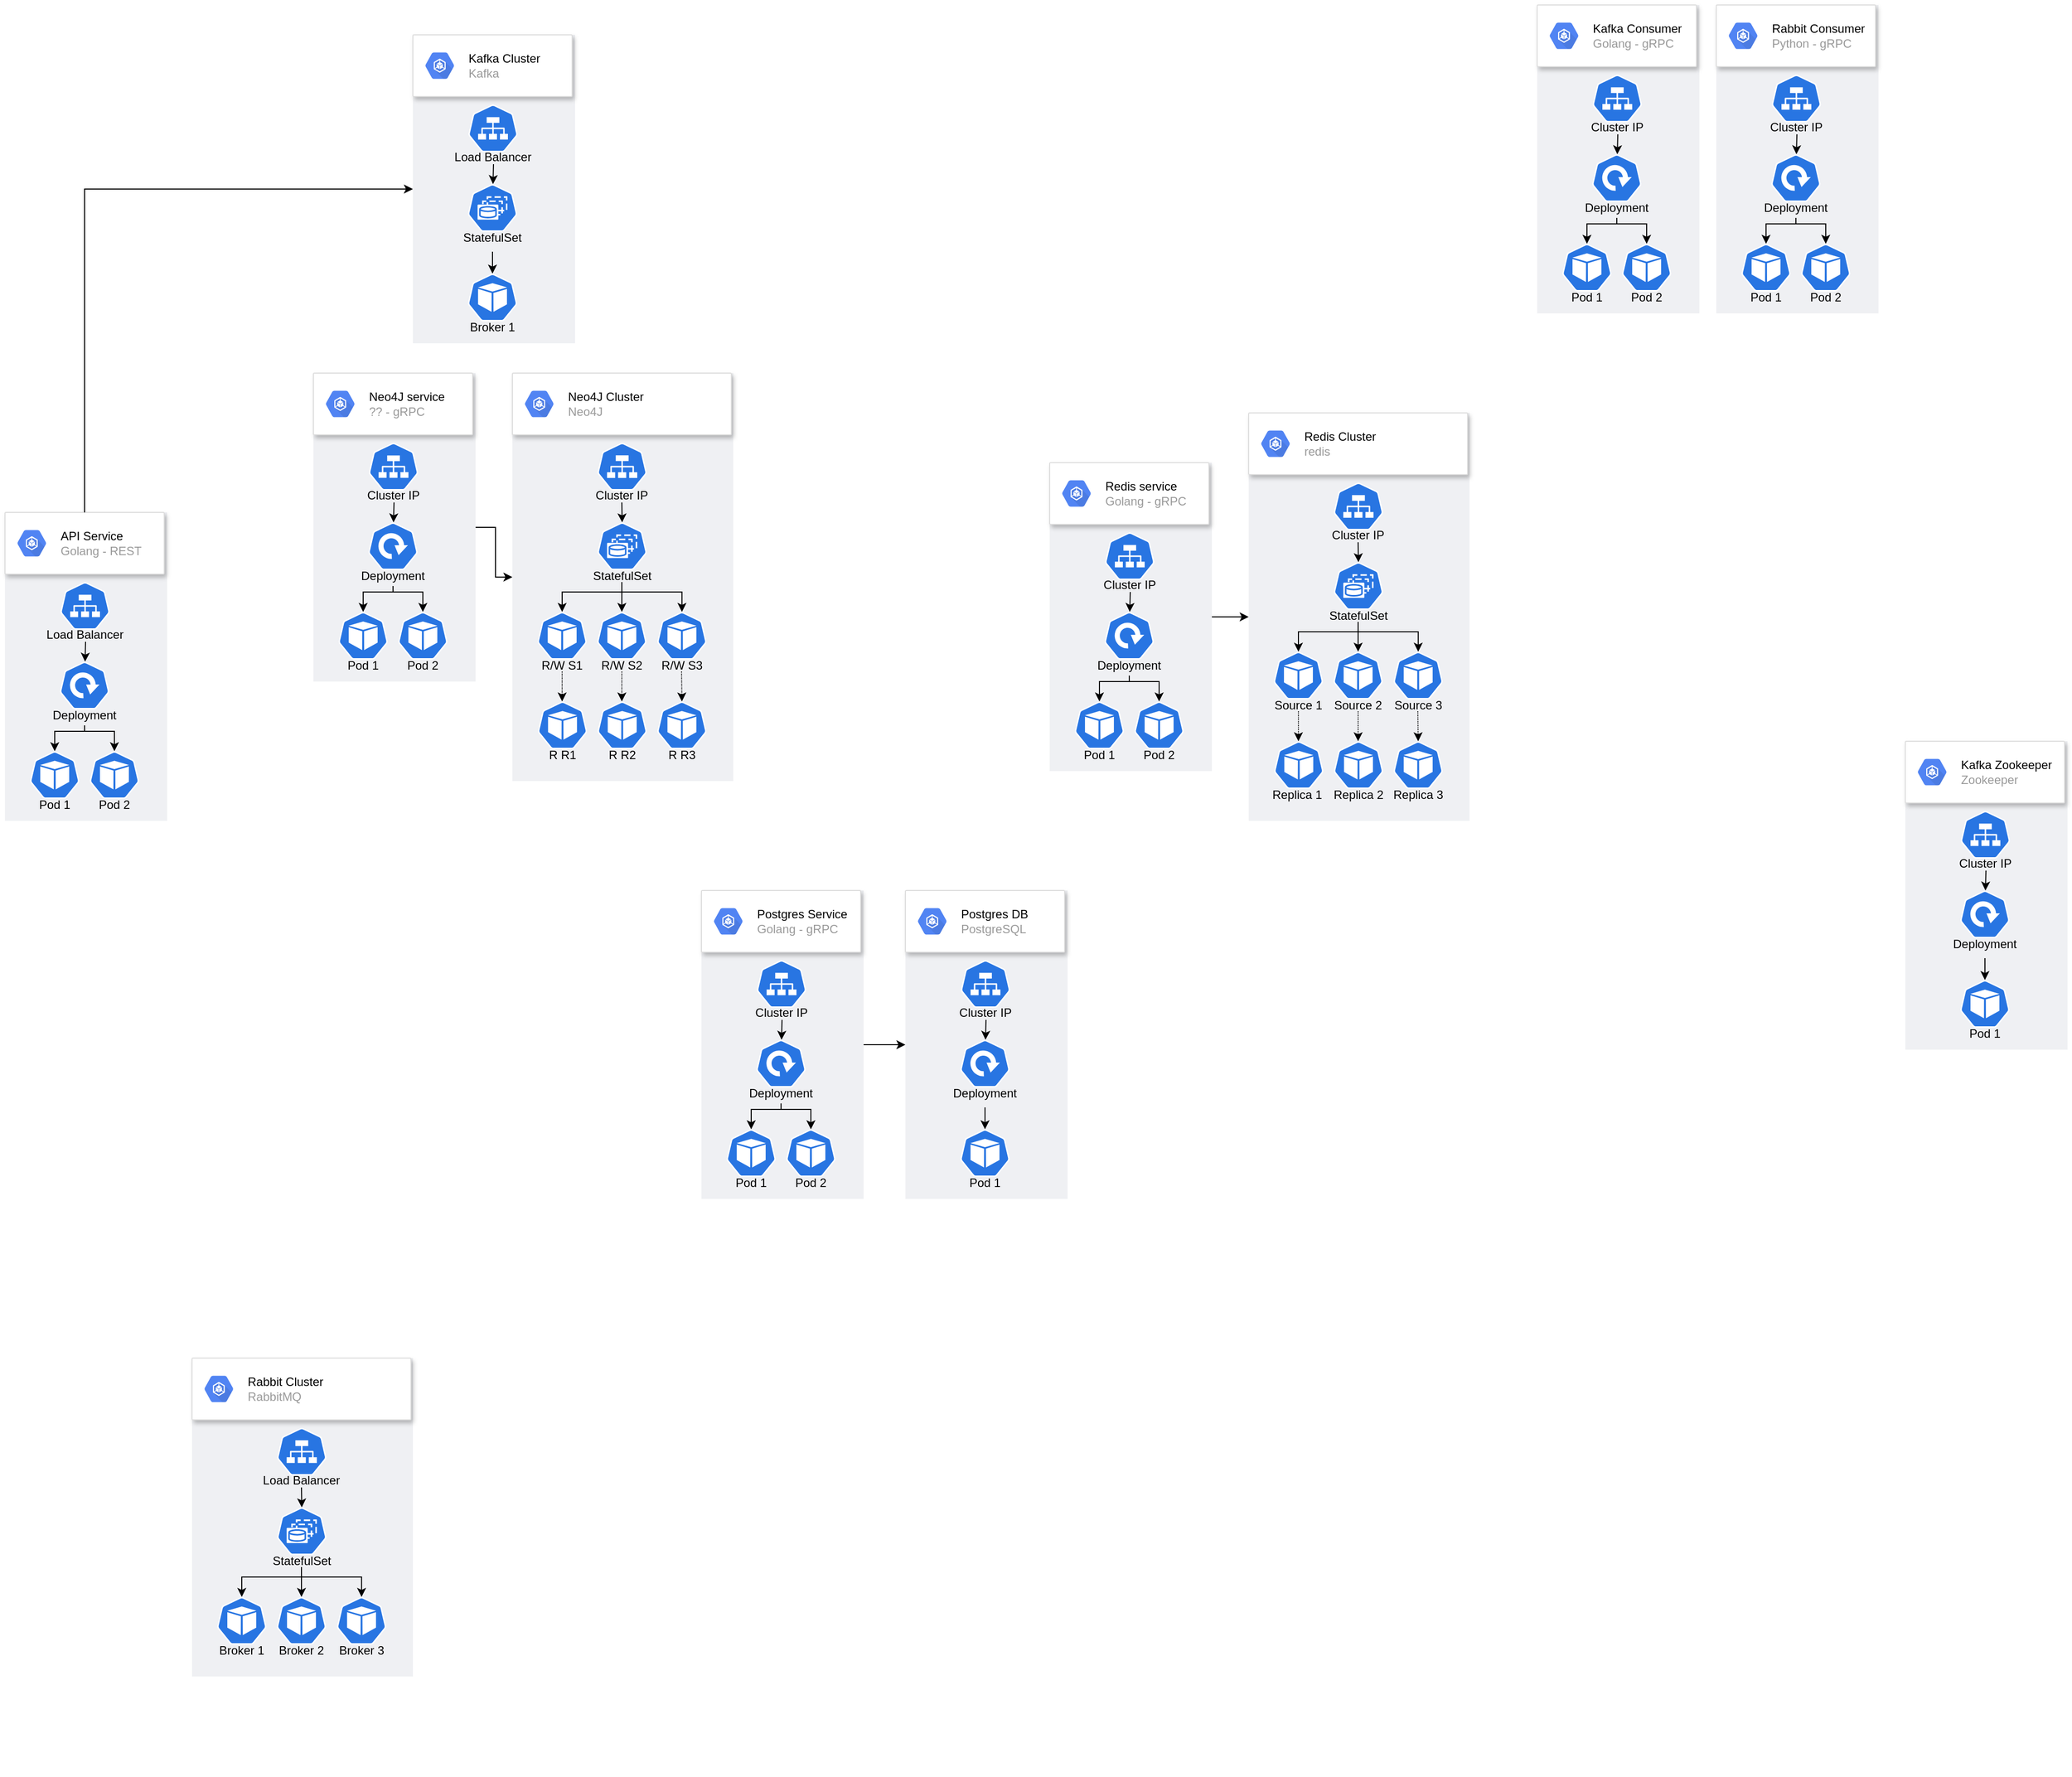 <mxfile version="15.8.3" type="github">
  <diagram id="sKDaYnK1d5ipRAaSlijB" name="Page-1">
    <mxGraphModel dx="2397" dy="1204" grid="1" gridSize="10" guides="1" tooltips="1" connect="1" arrows="1" fold="1" page="1" pageScale="1" pageWidth="850" pageHeight="1100" math="0" shadow="0">
      <root>
        <mxCell id="0" />
        <mxCell id="1" parent="0" />
        <mxCell id="mPMTFJL_Vb9YS9UuzuNP-239" value="" style="group" parent="1" vertex="1" connectable="0">
          <mxGeometry x="770" y="40" width="160" height="310" as="geometry" />
        </mxCell>
        <mxCell id="mPMTFJL_Vb9YS9UuzuNP-240" value="" style="group" parent="mPMTFJL_Vb9YS9UuzuNP-239" vertex="1" connectable="0">
          <mxGeometry width="160" height="310" as="geometry" />
        </mxCell>
        <mxCell id="mPMTFJL_Vb9YS9UuzuNP-241" value="Generic group" style="fillColor=#EFF0F3;strokeColor=none;dashed=0;verticalAlign=top;fontStyle=0;fontColor=#232F3D;" parent="mPMTFJL_Vb9YS9UuzuNP-240" vertex="1">
          <mxGeometry width="163" height="310" as="geometry" />
        </mxCell>
        <mxCell id="mPMTFJL_Vb9YS9UuzuNP-242" value="" style="strokeColor=#dddddd;shadow=1;strokeWidth=1;rounded=1;absoluteArcSize=1;arcSize=2;" parent="mPMTFJL_Vb9YS9UuzuNP-240" vertex="1">
          <mxGeometry width="160" height="62.0" as="geometry" />
        </mxCell>
        <mxCell id="mPMTFJL_Vb9YS9UuzuNP-243" value="&lt;font color=&quot;#000000&quot;&gt;&lt;span&gt;Kafka Consumer&lt;/span&gt;&lt;/font&gt;&lt;br&gt;Golang - gRPC&amp;nbsp;" style="sketch=0;dashed=0;connectable=0;html=1;fillColor=#5184F3;strokeColor=none;shape=mxgraph.gcp2.hexIcon;prIcon=container_engine;part=1;labelPosition=right;verticalLabelPosition=middle;align=left;verticalAlign=middle;spacingLeft=5;fontColor=#999999;fontSize=12;" parent="mPMTFJL_Vb9YS9UuzuNP-242" vertex="1">
          <mxGeometry y="0.5" width="44" height="39" relative="1" as="geometry">
            <mxPoint x="5" y="-19.5" as="offset" />
          </mxGeometry>
        </mxCell>
        <mxCell id="mPMTFJL_Vb9YS9UuzuNP-244" value="" style="group" parent="mPMTFJL_Vb9YS9UuzuNP-239" vertex="1" connectable="0">
          <mxGeometry x="50" y="150" width="60" height="60" as="geometry" />
        </mxCell>
        <mxCell id="mPMTFJL_Vb9YS9UuzuNP-245" value="" style="sketch=0;html=1;dashed=0;whitespace=wrap;fillColor=#2875E2;strokeColor=#ffffff;points=[[0.005,0.63,0],[0.1,0.2,0],[0.9,0.2,0],[0.5,0,0],[0.995,0.63,0],[0.72,0.99,0],[0.5,1,0],[0.28,0.99,0]];shape=mxgraph.kubernetes.icon;prIcon=deploy" parent="mPMTFJL_Vb9YS9UuzuNP-244" vertex="1">
          <mxGeometry x="5" width="50" height="48" as="geometry" />
        </mxCell>
        <mxCell id="mPMTFJL_Vb9YS9UuzuNP-246" value="Deployment" style="text;html=1;strokeColor=none;fillColor=none;align=center;verticalAlign=middle;whiteSpace=wrap;rounded=0;" parent="mPMTFJL_Vb9YS9UuzuNP-244" vertex="1">
          <mxGeometry y="48" width="60" height="12" as="geometry" />
        </mxCell>
        <mxCell id="mPMTFJL_Vb9YS9UuzuNP-247" value="" style="group" parent="mPMTFJL_Vb9YS9UuzuNP-239" vertex="1" connectable="0">
          <mxGeometry x="80" y="240" width="60" height="59" as="geometry" />
        </mxCell>
        <mxCell id="mPMTFJL_Vb9YS9UuzuNP-248" value="" style="sketch=0;html=1;dashed=0;whitespace=wrap;fillColor=#2875E2;strokeColor=#ffffff;points=[[0.005,0.63,0],[0.1,0.2,0],[0.9,0.2,0],[0.5,0,0],[0.995,0.63,0],[0.72,0.99,0],[0.5,1,0],[0.28,0.99,0]];shape=mxgraph.kubernetes.icon;prIcon=pod" parent="mPMTFJL_Vb9YS9UuzuNP-247" vertex="1">
          <mxGeometry x="5" width="50" height="48" as="geometry" />
        </mxCell>
        <mxCell id="mPMTFJL_Vb9YS9UuzuNP-249" value="Pod 2" style="text;html=1;strokeColor=none;fillColor=none;align=center;verticalAlign=middle;whiteSpace=wrap;rounded=0;" parent="mPMTFJL_Vb9YS9UuzuNP-247" vertex="1">
          <mxGeometry y="49" width="60" height="10" as="geometry" />
        </mxCell>
        <mxCell id="mPMTFJL_Vb9YS9UuzuNP-250" value="" style="group" parent="mPMTFJL_Vb9YS9UuzuNP-239" vertex="1" connectable="0">
          <mxGeometry x="20" y="240" width="60" height="60" as="geometry" />
        </mxCell>
        <mxCell id="mPMTFJL_Vb9YS9UuzuNP-251" value="" style="sketch=0;html=1;dashed=0;whitespace=wrap;fillColor=#2875E2;strokeColor=#ffffff;points=[[0.005,0.63,0],[0.1,0.2,0],[0.9,0.2,0],[0.5,0,0],[0.995,0.63,0],[0.72,0.99,0],[0.5,1,0],[0.28,0.99,0]];shape=mxgraph.kubernetes.icon;prIcon=pod" parent="mPMTFJL_Vb9YS9UuzuNP-250" vertex="1">
          <mxGeometry x="5" width="50" height="48" as="geometry" />
        </mxCell>
        <mxCell id="mPMTFJL_Vb9YS9UuzuNP-252" value="Pod 1" style="text;html=1;strokeColor=none;fillColor=none;align=center;verticalAlign=middle;whiteSpace=wrap;rounded=0;" parent="mPMTFJL_Vb9YS9UuzuNP-250" vertex="1">
          <mxGeometry y="48" width="60" height="12" as="geometry" />
        </mxCell>
        <mxCell id="mPMTFJL_Vb9YS9UuzuNP-253" value="" style="group" parent="mPMTFJL_Vb9YS9UuzuNP-239" vertex="1" connectable="0">
          <mxGeometry x="38" y="70" width="85" height="58" as="geometry" />
        </mxCell>
        <mxCell id="mPMTFJL_Vb9YS9UuzuNP-254" value="" style="sketch=0;html=1;dashed=0;whitespace=wrap;fillColor=#2875E2;strokeColor=#ffffff;points=[[0.005,0.63,0],[0.1,0.2,0],[0.9,0.2,0],[0.5,0,0],[0.995,0.63,0],[0.72,0.99,0],[0.5,1,0],[0.28,0.99,0]];shape=mxgraph.kubernetes.icon;prIcon=svc" parent="mPMTFJL_Vb9YS9UuzuNP-253" vertex="1">
          <mxGeometry x="17.5" width="50" height="48" as="geometry" />
        </mxCell>
        <mxCell id="mPMTFJL_Vb9YS9UuzuNP-255" value="Cluster IP" style="text;html=1;strokeColor=none;fillColor=none;align=center;verticalAlign=middle;whiteSpace=wrap;rounded=0;" parent="mPMTFJL_Vb9YS9UuzuNP-253" vertex="1">
          <mxGeometry y="48" width="85" height="10" as="geometry" />
        </mxCell>
        <mxCell id="mPMTFJL_Vb9YS9UuzuNP-256" style="edgeStyle=orthogonalEdgeStyle;rounded=0;orthogonalLoop=1;jettySize=auto;html=1;entryX=0.5;entryY=0;entryDx=0;entryDy=0;entryPerimeter=0;" parent="mPMTFJL_Vb9YS9UuzuNP-239" target="mPMTFJL_Vb9YS9UuzuNP-248" edge="1">
          <mxGeometry relative="1" as="geometry">
            <mxPoint x="80" y="214.0" as="sourcePoint" />
            <Array as="points">
              <mxPoint x="80" y="220" />
              <mxPoint x="110" y="220" />
            </Array>
          </mxGeometry>
        </mxCell>
        <mxCell id="mPMTFJL_Vb9YS9UuzuNP-257" style="edgeStyle=orthogonalEdgeStyle;rounded=0;orthogonalLoop=1;jettySize=auto;html=1;entryX=0.5;entryY=0;entryDx=0;entryDy=0;entryPerimeter=0;" parent="mPMTFJL_Vb9YS9UuzuNP-239" target="mPMTFJL_Vb9YS9UuzuNP-251" edge="1">
          <mxGeometry relative="1" as="geometry">
            <mxPoint x="80" y="218" as="sourcePoint" />
            <Array as="points">
              <mxPoint x="80" y="220" />
              <mxPoint x="50" y="220" />
            </Array>
          </mxGeometry>
        </mxCell>
        <mxCell id="mPMTFJL_Vb9YS9UuzuNP-258" style="edgeStyle=orthogonalEdgeStyle;rounded=0;orthogonalLoop=1;jettySize=auto;html=1;" parent="mPMTFJL_Vb9YS9UuzuNP-239" edge="1">
          <mxGeometry relative="1" as="geometry">
            <mxPoint x="80.5" y="150" as="targetPoint" />
            <mxPoint x="81" y="130" as="sourcePoint" />
          </mxGeometry>
        </mxCell>
        <mxCell id="mPMTFJL_Vb9YS9UuzuNP-259" value="" style="group" parent="1" vertex="1" connectable="0">
          <mxGeometry x="950" y="40" width="160" height="310" as="geometry" />
        </mxCell>
        <mxCell id="mPMTFJL_Vb9YS9UuzuNP-260" value="" style="group" parent="mPMTFJL_Vb9YS9UuzuNP-259" vertex="1" connectable="0">
          <mxGeometry width="160" height="310" as="geometry" />
        </mxCell>
        <mxCell id="mPMTFJL_Vb9YS9UuzuNP-261" value="Generic group" style="fillColor=#EFF0F3;strokeColor=none;dashed=0;verticalAlign=top;fontStyle=0;fontColor=#232F3D;" parent="mPMTFJL_Vb9YS9UuzuNP-260" vertex="1">
          <mxGeometry width="163" height="310" as="geometry" />
        </mxCell>
        <mxCell id="mPMTFJL_Vb9YS9UuzuNP-262" value="" style="strokeColor=#dddddd;shadow=1;strokeWidth=1;rounded=1;absoluteArcSize=1;arcSize=2;" parent="mPMTFJL_Vb9YS9UuzuNP-260" vertex="1">
          <mxGeometry width="160" height="62.0" as="geometry" />
        </mxCell>
        <mxCell id="mPMTFJL_Vb9YS9UuzuNP-263" value="&lt;font color=&quot;#000000&quot;&gt;&lt;span&gt;Rabbit Consumer&lt;/span&gt;&lt;/font&gt;&lt;br&gt;Python - gRPC&amp;nbsp;" style="sketch=0;dashed=0;connectable=0;html=1;fillColor=#5184F3;strokeColor=none;shape=mxgraph.gcp2.hexIcon;prIcon=container_engine;part=1;labelPosition=right;verticalLabelPosition=middle;align=left;verticalAlign=middle;spacingLeft=5;fontColor=#999999;fontSize=12;" parent="mPMTFJL_Vb9YS9UuzuNP-262" vertex="1">
          <mxGeometry y="0.5" width="44" height="39" relative="1" as="geometry">
            <mxPoint x="5" y="-19.5" as="offset" />
          </mxGeometry>
        </mxCell>
        <mxCell id="mPMTFJL_Vb9YS9UuzuNP-264" value="" style="group" parent="mPMTFJL_Vb9YS9UuzuNP-259" vertex="1" connectable="0">
          <mxGeometry x="50" y="150" width="60" height="60" as="geometry" />
        </mxCell>
        <mxCell id="mPMTFJL_Vb9YS9UuzuNP-265" value="" style="sketch=0;html=1;dashed=0;whitespace=wrap;fillColor=#2875E2;strokeColor=#ffffff;points=[[0.005,0.63,0],[0.1,0.2,0],[0.9,0.2,0],[0.5,0,0],[0.995,0.63,0],[0.72,0.99,0],[0.5,1,0],[0.28,0.99,0]];shape=mxgraph.kubernetes.icon;prIcon=deploy" parent="mPMTFJL_Vb9YS9UuzuNP-264" vertex="1">
          <mxGeometry x="5" width="50" height="48" as="geometry" />
        </mxCell>
        <mxCell id="mPMTFJL_Vb9YS9UuzuNP-266" value="Deployment" style="text;html=1;strokeColor=none;fillColor=none;align=center;verticalAlign=middle;whiteSpace=wrap;rounded=0;" parent="mPMTFJL_Vb9YS9UuzuNP-264" vertex="1">
          <mxGeometry y="48" width="60" height="12" as="geometry" />
        </mxCell>
        <mxCell id="mPMTFJL_Vb9YS9UuzuNP-267" value="" style="group" parent="mPMTFJL_Vb9YS9UuzuNP-259" vertex="1" connectable="0">
          <mxGeometry x="80" y="240" width="60" height="59" as="geometry" />
        </mxCell>
        <mxCell id="mPMTFJL_Vb9YS9UuzuNP-268" value="" style="sketch=0;html=1;dashed=0;whitespace=wrap;fillColor=#2875E2;strokeColor=#ffffff;points=[[0.005,0.63,0],[0.1,0.2,0],[0.9,0.2,0],[0.5,0,0],[0.995,0.63,0],[0.72,0.99,0],[0.5,1,0],[0.28,0.99,0]];shape=mxgraph.kubernetes.icon;prIcon=pod" parent="mPMTFJL_Vb9YS9UuzuNP-267" vertex="1">
          <mxGeometry x="5" width="50" height="48" as="geometry" />
        </mxCell>
        <mxCell id="mPMTFJL_Vb9YS9UuzuNP-269" value="Pod 2" style="text;html=1;strokeColor=none;fillColor=none;align=center;verticalAlign=middle;whiteSpace=wrap;rounded=0;" parent="mPMTFJL_Vb9YS9UuzuNP-267" vertex="1">
          <mxGeometry y="49" width="60" height="10" as="geometry" />
        </mxCell>
        <mxCell id="mPMTFJL_Vb9YS9UuzuNP-270" value="" style="group" parent="mPMTFJL_Vb9YS9UuzuNP-259" vertex="1" connectable="0">
          <mxGeometry x="20" y="240" width="60" height="60" as="geometry" />
        </mxCell>
        <mxCell id="mPMTFJL_Vb9YS9UuzuNP-271" value="" style="sketch=0;html=1;dashed=0;whitespace=wrap;fillColor=#2875E2;strokeColor=#ffffff;points=[[0.005,0.63,0],[0.1,0.2,0],[0.9,0.2,0],[0.5,0,0],[0.995,0.63,0],[0.72,0.99,0],[0.5,1,0],[0.28,0.99,0]];shape=mxgraph.kubernetes.icon;prIcon=pod" parent="mPMTFJL_Vb9YS9UuzuNP-270" vertex="1">
          <mxGeometry x="5" width="50" height="48" as="geometry" />
        </mxCell>
        <mxCell id="mPMTFJL_Vb9YS9UuzuNP-272" value="Pod 1" style="text;html=1;strokeColor=none;fillColor=none;align=center;verticalAlign=middle;whiteSpace=wrap;rounded=0;" parent="mPMTFJL_Vb9YS9UuzuNP-270" vertex="1">
          <mxGeometry y="48" width="60" height="12" as="geometry" />
        </mxCell>
        <mxCell id="mPMTFJL_Vb9YS9UuzuNP-273" value="" style="group" parent="mPMTFJL_Vb9YS9UuzuNP-259" vertex="1" connectable="0">
          <mxGeometry x="38" y="70" width="85" height="58" as="geometry" />
        </mxCell>
        <mxCell id="mPMTFJL_Vb9YS9UuzuNP-274" value="" style="sketch=0;html=1;dashed=0;whitespace=wrap;fillColor=#2875E2;strokeColor=#ffffff;points=[[0.005,0.63,0],[0.1,0.2,0],[0.9,0.2,0],[0.5,0,0],[0.995,0.63,0],[0.72,0.99,0],[0.5,1,0],[0.28,0.99,0]];shape=mxgraph.kubernetes.icon;prIcon=svc" parent="mPMTFJL_Vb9YS9UuzuNP-273" vertex="1">
          <mxGeometry x="17.5" width="50" height="48" as="geometry" />
        </mxCell>
        <mxCell id="mPMTFJL_Vb9YS9UuzuNP-275" value="Cluster IP" style="text;html=1;strokeColor=none;fillColor=none;align=center;verticalAlign=middle;whiteSpace=wrap;rounded=0;" parent="mPMTFJL_Vb9YS9UuzuNP-273" vertex="1">
          <mxGeometry y="48" width="85" height="10" as="geometry" />
        </mxCell>
        <mxCell id="mPMTFJL_Vb9YS9UuzuNP-276" style="edgeStyle=orthogonalEdgeStyle;rounded=0;orthogonalLoop=1;jettySize=auto;html=1;entryX=0.5;entryY=0;entryDx=0;entryDy=0;entryPerimeter=0;" parent="mPMTFJL_Vb9YS9UuzuNP-259" target="mPMTFJL_Vb9YS9UuzuNP-268" edge="1">
          <mxGeometry relative="1" as="geometry">
            <mxPoint x="80" y="214.0" as="sourcePoint" />
            <Array as="points">
              <mxPoint x="80" y="220" />
              <mxPoint x="110" y="220" />
            </Array>
          </mxGeometry>
        </mxCell>
        <mxCell id="mPMTFJL_Vb9YS9UuzuNP-277" style="edgeStyle=orthogonalEdgeStyle;rounded=0;orthogonalLoop=1;jettySize=auto;html=1;entryX=0.5;entryY=0;entryDx=0;entryDy=0;entryPerimeter=0;" parent="mPMTFJL_Vb9YS9UuzuNP-259" target="mPMTFJL_Vb9YS9UuzuNP-271" edge="1">
          <mxGeometry relative="1" as="geometry">
            <mxPoint x="80" y="218" as="sourcePoint" />
            <Array as="points">
              <mxPoint x="80" y="220" />
              <mxPoint x="50" y="220" />
            </Array>
          </mxGeometry>
        </mxCell>
        <mxCell id="mPMTFJL_Vb9YS9UuzuNP-278" style="edgeStyle=orthogonalEdgeStyle;rounded=0;orthogonalLoop=1;jettySize=auto;html=1;" parent="mPMTFJL_Vb9YS9UuzuNP-259" edge="1">
          <mxGeometry relative="1" as="geometry">
            <mxPoint x="80.5" y="150" as="targetPoint" />
            <mxPoint x="81" y="130" as="sourcePoint" />
          </mxGeometry>
        </mxCell>
        <mxCell id="mPMTFJL_Vb9YS9UuzuNP-299" value="" style="group" parent="1" vertex="1" connectable="0">
          <mxGeometry x="-360" y="70" width="160" height="310" as="geometry" />
        </mxCell>
        <mxCell id="mPMTFJL_Vb9YS9UuzuNP-300" value="" style="group" parent="mPMTFJL_Vb9YS9UuzuNP-299" vertex="1" connectable="0">
          <mxGeometry width="160" height="310" as="geometry" />
        </mxCell>
        <mxCell id="mPMTFJL_Vb9YS9UuzuNP-301" value="Generic group" style="fillColor=#EFF0F3;strokeColor=none;dashed=0;verticalAlign=top;fontStyle=0;fontColor=#232F3D;" parent="mPMTFJL_Vb9YS9UuzuNP-300" vertex="1">
          <mxGeometry width="163" height="310" as="geometry" />
        </mxCell>
        <mxCell id="mPMTFJL_Vb9YS9UuzuNP-302" value="" style="strokeColor=#dddddd;shadow=1;strokeWidth=1;rounded=1;absoluteArcSize=1;arcSize=2;" parent="mPMTFJL_Vb9YS9UuzuNP-300" vertex="1">
          <mxGeometry width="160" height="62.0" as="geometry" />
        </mxCell>
        <mxCell id="mPMTFJL_Vb9YS9UuzuNP-303" value="&lt;font color=&quot;#000000&quot;&gt;&lt;span&gt;Kafka Cluster&lt;/span&gt;&lt;/font&gt;&lt;br&gt;Kafka&amp;nbsp;" style="sketch=0;dashed=0;connectable=0;html=1;fillColor=#5184F3;strokeColor=none;shape=mxgraph.gcp2.hexIcon;prIcon=container_engine;part=1;labelPosition=right;verticalLabelPosition=middle;align=left;verticalAlign=middle;spacingLeft=5;fontColor=#999999;fontSize=12;" parent="mPMTFJL_Vb9YS9UuzuNP-302" vertex="1">
          <mxGeometry y="0.5" width="44" height="39" relative="1" as="geometry">
            <mxPoint x="5" y="-19.5" as="offset" />
          </mxGeometry>
        </mxCell>
        <mxCell id="mPMTFJL_Vb9YS9UuzuNP-304" value="" style="group" parent="mPMTFJL_Vb9YS9UuzuNP-300" vertex="1" connectable="0">
          <mxGeometry x="50" y="240" width="60" height="60" as="geometry" />
        </mxCell>
        <mxCell id="mPMTFJL_Vb9YS9UuzuNP-305" value="" style="sketch=0;html=1;dashed=0;whitespace=wrap;fillColor=#2875E2;strokeColor=#ffffff;points=[[0.005,0.63,0],[0.1,0.2,0],[0.9,0.2,0],[0.5,0,0],[0.995,0.63,0],[0.72,0.99,0],[0.5,1,0],[0.28,0.99,0]];shape=mxgraph.kubernetes.icon;prIcon=pod" parent="mPMTFJL_Vb9YS9UuzuNP-304" vertex="1">
          <mxGeometry x="5" width="50" height="48" as="geometry" />
        </mxCell>
        <mxCell id="mPMTFJL_Vb9YS9UuzuNP-306" value="Broker 1" style="text;html=1;strokeColor=none;fillColor=none;align=center;verticalAlign=middle;whiteSpace=wrap;rounded=0;" parent="mPMTFJL_Vb9YS9UuzuNP-304" vertex="1">
          <mxGeometry y="48" width="60" height="12" as="geometry" />
        </mxCell>
        <mxCell id="mPMTFJL_Vb9YS9UuzuNP-316" value="" style="sketch=0;html=1;dashed=0;whitespace=wrap;fillColor=#2875E2;strokeColor=#ffffff;points=[[0.005,0.63,0],[0.1,0.2,0],[0.9,0.2,0],[0.5,0,0],[0.995,0.63,0],[0.72,0.99,0],[0.5,1,0],[0.28,0.99,0]];shape=mxgraph.kubernetes.icon;prIcon=sts" parent="mPMTFJL_Vb9YS9UuzuNP-300" vertex="1">
          <mxGeometry x="55" y="150" width="50" height="48" as="geometry" />
        </mxCell>
        <mxCell id="mPMTFJL_Vb9YS9UuzuNP-317" value="StatefulSet" style="text;html=1;strokeColor=none;fillColor=none;align=center;verticalAlign=middle;whiteSpace=wrap;rounded=0;" parent="mPMTFJL_Vb9YS9UuzuNP-300" vertex="1">
          <mxGeometry x="50" y="198" width="60" height="12" as="geometry" />
        </mxCell>
        <mxCell id="mPMTFJL_Vb9YS9UuzuNP-310" value="" style="group" parent="mPMTFJL_Vb9YS9UuzuNP-299" vertex="1" connectable="0">
          <mxGeometry x="38" y="70" width="85" height="58" as="geometry" />
        </mxCell>
        <mxCell id="mPMTFJL_Vb9YS9UuzuNP-311" value="" style="sketch=0;html=1;dashed=0;whitespace=wrap;fillColor=#2875E2;strokeColor=#ffffff;points=[[0.005,0.63,0],[0.1,0.2,0],[0.9,0.2,0],[0.5,0,0],[0.995,0.63,0],[0.72,0.99,0],[0.5,1,0],[0.28,0.99,0]];shape=mxgraph.kubernetes.icon;prIcon=svc" parent="mPMTFJL_Vb9YS9UuzuNP-310" vertex="1">
          <mxGeometry x="17.5" width="50" height="48" as="geometry" />
        </mxCell>
        <mxCell id="mPMTFJL_Vb9YS9UuzuNP-312" value="Load Balancer" style="text;html=1;strokeColor=none;fillColor=none;align=center;verticalAlign=middle;whiteSpace=wrap;rounded=0;" parent="mPMTFJL_Vb9YS9UuzuNP-310" vertex="1">
          <mxGeometry y="48" width="85" height="10" as="geometry" />
        </mxCell>
        <mxCell id="mPMTFJL_Vb9YS9UuzuNP-313" style="edgeStyle=orthogonalEdgeStyle;rounded=0;orthogonalLoop=1;jettySize=auto;html=1;entryX=0.5;entryY=0;entryDx=0;entryDy=0;entryPerimeter=0;" parent="mPMTFJL_Vb9YS9UuzuNP-299" target="mPMTFJL_Vb9YS9UuzuNP-305" edge="1">
          <mxGeometry relative="1" as="geometry">
            <mxPoint x="80" y="218" as="sourcePoint" />
            <Array as="points">
              <mxPoint x="80" y="230" />
              <mxPoint x="80" y="230" />
            </Array>
          </mxGeometry>
        </mxCell>
        <mxCell id="mPMTFJL_Vb9YS9UuzuNP-314" style="edgeStyle=orthogonalEdgeStyle;rounded=0;orthogonalLoop=1;jettySize=auto;html=1;" parent="mPMTFJL_Vb9YS9UuzuNP-299" edge="1">
          <mxGeometry relative="1" as="geometry">
            <mxPoint x="80.5" y="150" as="targetPoint" />
            <mxPoint x="81" y="130" as="sourcePoint" />
          </mxGeometry>
        </mxCell>
        <mxCell id="mPMTFJL_Vb9YS9UuzuNP-318" value="" style="group" parent="1" vertex="1" connectable="0">
          <mxGeometry x="1140" y="780" width="160" height="310" as="geometry" />
        </mxCell>
        <mxCell id="mPMTFJL_Vb9YS9UuzuNP-319" value="" style="group" parent="mPMTFJL_Vb9YS9UuzuNP-318" vertex="1" connectable="0">
          <mxGeometry width="160" height="310" as="geometry" />
        </mxCell>
        <mxCell id="mPMTFJL_Vb9YS9UuzuNP-320" value="Generic group" style="fillColor=#EFF0F3;strokeColor=none;dashed=0;verticalAlign=top;fontStyle=0;fontColor=#232F3D;" parent="mPMTFJL_Vb9YS9UuzuNP-319" vertex="1">
          <mxGeometry width="163" height="310" as="geometry" />
        </mxCell>
        <mxCell id="mPMTFJL_Vb9YS9UuzuNP-321" value="" style="strokeColor=#dddddd;shadow=1;strokeWidth=1;rounded=1;absoluteArcSize=1;arcSize=2;" parent="mPMTFJL_Vb9YS9UuzuNP-319" vertex="1">
          <mxGeometry width="160" height="62.0" as="geometry" />
        </mxCell>
        <mxCell id="mPMTFJL_Vb9YS9UuzuNP-322" value="&lt;font color=&quot;#000000&quot;&gt;&lt;span&gt;Kafka Zookeeper&lt;/span&gt;&lt;/font&gt;&lt;br&gt;Zookeeper&amp;nbsp;" style="sketch=0;dashed=0;connectable=0;html=1;fillColor=#5184F3;strokeColor=none;shape=mxgraph.gcp2.hexIcon;prIcon=container_engine;part=1;labelPosition=right;verticalLabelPosition=middle;align=left;verticalAlign=middle;spacingLeft=5;fontColor=#999999;fontSize=12;" parent="mPMTFJL_Vb9YS9UuzuNP-321" vertex="1">
          <mxGeometry y="0.5" width="44" height="39" relative="1" as="geometry">
            <mxPoint x="5" y="-19.5" as="offset" />
          </mxGeometry>
        </mxCell>
        <mxCell id="mPMTFJL_Vb9YS9UuzuNP-323" value="" style="group" parent="mPMTFJL_Vb9YS9UuzuNP-319" vertex="1" connectable="0">
          <mxGeometry x="50" y="240" width="60" height="60" as="geometry" />
        </mxCell>
        <mxCell id="mPMTFJL_Vb9YS9UuzuNP-324" value="" style="sketch=0;html=1;dashed=0;whitespace=wrap;fillColor=#2875E2;strokeColor=#ffffff;points=[[0.005,0.63,0],[0.1,0.2,0],[0.9,0.2,0],[0.5,0,0],[0.995,0.63,0],[0.72,0.99,0],[0.5,1,0],[0.28,0.99,0]];shape=mxgraph.kubernetes.icon;prIcon=pod" parent="mPMTFJL_Vb9YS9UuzuNP-323" vertex="1">
          <mxGeometry x="5" width="50" height="48" as="geometry" />
        </mxCell>
        <mxCell id="mPMTFJL_Vb9YS9UuzuNP-325" value="Pod 1" style="text;html=1;strokeColor=none;fillColor=none;align=center;verticalAlign=middle;whiteSpace=wrap;rounded=0;" parent="mPMTFJL_Vb9YS9UuzuNP-323" vertex="1">
          <mxGeometry y="48" width="60" height="12" as="geometry" />
        </mxCell>
        <mxCell id="mPMTFJL_Vb9YS9UuzuNP-326" value="" style="group" parent="mPMTFJL_Vb9YS9UuzuNP-318" vertex="1" connectable="0">
          <mxGeometry x="50" y="150" width="60" height="60" as="geometry" />
        </mxCell>
        <mxCell id="mPMTFJL_Vb9YS9UuzuNP-327" value="" style="sketch=0;html=1;dashed=0;whitespace=wrap;fillColor=#2875E2;strokeColor=#ffffff;points=[[0.005,0.63,0],[0.1,0.2,0],[0.9,0.2,0],[0.5,0,0],[0.995,0.63,0],[0.72,0.99,0],[0.5,1,0],[0.28,0.99,0]];shape=mxgraph.kubernetes.icon;prIcon=deploy" parent="mPMTFJL_Vb9YS9UuzuNP-326" vertex="1">
          <mxGeometry x="5" width="50" height="48" as="geometry" />
        </mxCell>
        <mxCell id="mPMTFJL_Vb9YS9UuzuNP-328" value="Deployment" style="text;html=1;strokeColor=none;fillColor=none;align=center;verticalAlign=middle;whiteSpace=wrap;rounded=0;" parent="mPMTFJL_Vb9YS9UuzuNP-326" vertex="1">
          <mxGeometry y="48" width="60" height="12" as="geometry" />
        </mxCell>
        <mxCell id="mPMTFJL_Vb9YS9UuzuNP-329" value="" style="group" parent="mPMTFJL_Vb9YS9UuzuNP-318" vertex="1" connectable="0">
          <mxGeometry x="38" y="70" width="85" height="58" as="geometry" />
        </mxCell>
        <mxCell id="mPMTFJL_Vb9YS9UuzuNP-330" value="" style="sketch=0;html=1;dashed=0;whitespace=wrap;fillColor=#2875E2;strokeColor=#ffffff;points=[[0.005,0.63,0],[0.1,0.2,0],[0.9,0.2,0],[0.5,0,0],[0.995,0.63,0],[0.72,0.99,0],[0.5,1,0],[0.28,0.99,0]];shape=mxgraph.kubernetes.icon;prIcon=svc" parent="mPMTFJL_Vb9YS9UuzuNP-329" vertex="1">
          <mxGeometry x="17.5" width="50" height="48" as="geometry" />
        </mxCell>
        <mxCell id="mPMTFJL_Vb9YS9UuzuNP-331" value="Cluster IP" style="text;html=1;strokeColor=none;fillColor=none;align=center;verticalAlign=middle;whiteSpace=wrap;rounded=0;" parent="mPMTFJL_Vb9YS9UuzuNP-329" vertex="1">
          <mxGeometry y="48" width="85" height="10" as="geometry" />
        </mxCell>
        <mxCell id="mPMTFJL_Vb9YS9UuzuNP-332" style="edgeStyle=orthogonalEdgeStyle;rounded=0;orthogonalLoop=1;jettySize=auto;html=1;entryX=0.5;entryY=0;entryDx=0;entryDy=0;entryPerimeter=0;" parent="mPMTFJL_Vb9YS9UuzuNP-318" target="mPMTFJL_Vb9YS9UuzuNP-324" edge="1">
          <mxGeometry relative="1" as="geometry">
            <mxPoint x="80" y="218" as="sourcePoint" />
            <Array as="points">
              <mxPoint x="80" y="230" />
              <mxPoint x="80" y="230" />
            </Array>
          </mxGeometry>
        </mxCell>
        <mxCell id="mPMTFJL_Vb9YS9UuzuNP-333" style="edgeStyle=orthogonalEdgeStyle;rounded=0;orthogonalLoop=1;jettySize=auto;html=1;" parent="mPMTFJL_Vb9YS9UuzuNP-318" edge="1">
          <mxGeometry relative="1" as="geometry">
            <mxPoint x="80.5" y="150" as="targetPoint" />
            <mxPoint x="81" y="130" as="sourcePoint" />
          </mxGeometry>
        </mxCell>
        <mxCell id="mPMTFJL_Vb9YS9UuzuNP-338" value="" style="group" parent="1" vertex="1" connectable="0">
          <mxGeometry x="-582" y="1410" width="222" height="410" as="geometry" />
        </mxCell>
        <mxCell id="mPMTFJL_Vb9YS9UuzuNP-375" value="" style="group" parent="mPMTFJL_Vb9YS9UuzuNP-338" vertex="1" connectable="0">
          <mxGeometry y="-10" width="222" height="320" as="geometry" />
        </mxCell>
        <mxCell id="mPMTFJL_Vb9YS9UuzuNP-339" value="Generic group" style="fillColor=#EFF0F3;strokeColor=none;dashed=0;verticalAlign=top;fontStyle=0;fontColor=#232F3D;" parent="mPMTFJL_Vb9YS9UuzuNP-375" vertex="1">
          <mxGeometry width="222" height="320" as="geometry" />
        </mxCell>
        <mxCell id="mPMTFJL_Vb9YS9UuzuNP-343" value="" style="group" parent="mPMTFJL_Vb9YS9UuzuNP-375" vertex="1" connectable="0">
          <mxGeometry x="80" y="240" width="60" height="59" as="geometry" />
        </mxCell>
        <mxCell id="mPMTFJL_Vb9YS9UuzuNP-344" value="" style="sketch=0;html=1;dashed=0;whitespace=wrap;fillColor=#2875E2;strokeColor=#ffffff;points=[[0.005,0.63,0],[0.1,0.2,0],[0.9,0.2,0],[0.5,0,0],[0.995,0.63,0],[0.72,0.99,0],[0.5,1,0],[0.28,0.99,0]];shape=mxgraph.kubernetes.icon;prIcon=pod" parent="mPMTFJL_Vb9YS9UuzuNP-343" vertex="1">
          <mxGeometry x="5" width="50" height="48" as="geometry" />
        </mxCell>
        <mxCell id="mPMTFJL_Vb9YS9UuzuNP-345" value="Broker 2" style="text;html=1;strokeColor=none;fillColor=none;align=center;verticalAlign=middle;whiteSpace=wrap;rounded=0;" parent="mPMTFJL_Vb9YS9UuzuNP-343" vertex="1">
          <mxGeometry y="49" width="60" height="10" as="geometry" />
        </mxCell>
        <mxCell id="mPMTFJL_Vb9YS9UuzuNP-346" value="" style="group" parent="mPMTFJL_Vb9YS9UuzuNP-375" vertex="1" connectable="0">
          <mxGeometry x="20" y="240" width="60" height="70" as="geometry" />
        </mxCell>
        <mxCell id="mPMTFJL_Vb9YS9UuzuNP-347" value="" style="sketch=0;html=1;dashed=0;whitespace=wrap;fillColor=#2875E2;strokeColor=#ffffff;points=[[0.005,0.63,0],[0.1,0.2,0],[0.9,0.2,0],[0.5,0,0],[0.995,0.63,0],[0.72,0.99,0],[0.5,1,0],[0.28,0.99,0]];shape=mxgraph.kubernetes.icon;prIcon=pod" parent="mPMTFJL_Vb9YS9UuzuNP-346" vertex="1">
          <mxGeometry x="5" width="50" height="48" as="geometry" />
        </mxCell>
        <mxCell id="mPMTFJL_Vb9YS9UuzuNP-348" value="Broker 1" style="text;html=1;strokeColor=none;fillColor=none;align=center;verticalAlign=middle;whiteSpace=wrap;rounded=0;" parent="mPMTFJL_Vb9YS9UuzuNP-346" vertex="1">
          <mxGeometry y="48" width="60" height="12" as="geometry" />
        </mxCell>
        <mxCell id="mPMTFJL_Vb9YS9UuzuNP-349" style="edgeStyle=orthogonalEdgeStyle;rounded=0;orthogonalLoop=1;jettySize=auto;html=1;startArrow=classic;startFill=1;endArrow=none;endFill=0;" parent="mPMTFJL_Vb9YS9UuzuNP-375" source="mPMTFJL_Vb9YS9UuzuNP-347" edge="1">
          <mxGeometry as="geometry">
            <mxPoint x="115" y="220" as="targetPoint" />
            <Array as="points">
              <mxPoint x="50" y="220" />
            </Array>
          </mxGeometry>
        </mxCell>
        <mxCell id="mPMTFJL_Vb9YS9UuzuNP-350" style="edgeStyle=orthogonalEdgeStyle;rounded=0;orthogonalLoop=1;jettySize=auto;html=1;startArrow=classic;startFill=1;endArrow=none;endFill=0;" parent="mPMTFJL_Vb9YS9UuzuNP-375" source="mPMTFJL_Vb9YS9UuzuNP-344" edge="1">
          <mxGeometry as="geometry">
            <mxPoint x="110" y="210" as="targetPoint" />
            <Array as="points">
              <mxPoint x="110" y="220" />
              <mxPoint x="110" y="220" />
            </Array>
          </mxGeometry>
        </mxCell>
        <mxCell id="mPMTFJL_Vb9YS9UuzuNP-351" style="edgeStyle=orthogonalEdgeStyle;rounded=0;orthogonalLoop=1;jettySize=auto;html=1;startArrow=none;startFill=0;endArrow=classic;endFill=1;" parent="mPMTFJL_Vb9YS9UuzuNP-375" edge="1">
          <mxGeometry as="geometry">
            <mxPoint x="110.309" y="150" as="targetPoint" />
            <mxPoint x="110" y="130" as="sourcePoint" />
          </mxGeometry>
        </mxCell>
        <mxCell id="mPMTFJL_Vb9YS9UuzuNP-352" value="" style="strokeColor=#dddddd;shadow=1;strokeWidth=1;rounded=1;absoluteArcSize=1;arcSize=2;" parent="mPMTFJL_Vb9YS9UuzuNP-375" vertex="1">
          <mxGeometry width="220" height="62" as="geometry" />
        </mxCell>
        <mxCell id="mPMTFJL_Vb9YS9UuzuNP-353" value="&lt;font color=&quot;#000000&quot;&gt;&lt;span&gt;Rabbit Cluster&lt;/span&gt;&lt;/font&gt;&lt;br&gt;RabbitMQ" style="sketch=0;dashed=0;connectable=0;html=1;fillColor=#5184F3;strokeColor=none;shape=mxgraph.gcp2.hexIcon;prIcon=container_engine;part=1;labelPosition=right;verticalLabelPosition=middle;align=left;verticalAlign=middle;spacingLeft=5;fontColor=#999999;fontSize=12;" parent="mPMTFJL_Vb9YS9UuzuNP-352" vertex="1">
          <mxGeometry y="0.5" width="44" height="39" relative="1" as="geometry">
            <mxPoint x="5" y="-19.5" as="offset" />
          </mxGeometry>
        </mxCell>
        <mxCell id="mPMTFJL_Vb9YS9UuzuNP-354" value="" style="sketch=0;html=1;dashed=0;whitespace=wrap;fillColor=#2875E2;strokeColor=#ffffff;points=[[0.005,0.63,0],[0.1,0.2,0],[0.9,0.2,0],[0.5,0,0],[0.995,0.63,0],[0.72,0.99,0],[0.5,1,0],[0.28,0.99,0]];shape=mxgraph.kubernetes.icon;prIcon=sts" parent="mPMTFJL_Vb9YS9UuzuNP-375" vertex="1">
          <mxGeometry x="85.004" y="150" width="50.61" height="48" as="geometry" />
        </mxCell>
        <mxCell id="mPMTFJL_Vb9YS9UuzuNP-355" value="" style="group" parent="mPMTFJL_Vb9YS9UuzuNP-375" vertex="1" connectable="0">
          <mxGeometry x="140" y="240" width="60.732" height="59" as="geometry" />
        </mxCell>
        <mxCell id="mPMTFJL_Vb9YS9UuzuNP-356" value="" style="sketch=0;html=1;dashed=0;whitespace=wrap;fillColor=#2875E2;strokeColor=#ffffff;points=[[0.005,0.63,0],[0.1,0.2,0],[0.9,0.2,0],[0.5,0,0],[0.995,0.63,0],[0.72,0.99,0],[0.5,1,0],[0.28,0.99,0]];shape=mxgraph.kubernetes.icon;prIcon=pod" parent="mPMTFJL_Vb9YS9UuzuNP-355" vertex="1">
          <mxGeometry x="5.061" width="50.61" height="48" as="geometry" />
        </mxCell>
        <mxCell id="mPMTFJL_Vb9YS9UuzuNP-357" value="Broker 3" style="text;html=1;strokeColor=none;fillColor=none;align=center;verticalAlign=middle;whiteSpace=wrap;rounded=0;" parent="mPMTFJL_Vb9YS9UuzuNP-355" vertex="1">
          <mxGeometry y="49" width="60.732" height="10" as="geometry" />
        </mxCell>
        <mxCell id="mPMTFJL_Vb9YS9UuzuNP-358" value="StatefulSet" style="text;html=1;strokeColor=none;fillColor=none;align=center;verticalAlign=middle;whiteSpace=wrap;rounded=0;" parent="mPMTFJL_Vb9YS9UuzuNP-375" vertex="1">
          <mxGeometry x="79.943" y="198" width="60.732" height="12" as="geometry" />
        </mxCell>
        <mxCell id="mPMTFJL_Vb9YS9UuzuNP-359" style="edgeStyle=orthogonalEdgeStyle;rounded=0;orthogonalLoop=1;jettySize=auto;html=1;startArrow=classic;startFill=1;endArrow=none;endFill=0;entryX=0.5;entryY=1;entryDx=0;entryDy=0;" parent="mPMTFJL_Vb9YS9UuzuNP-375" source="mPMTFJL_Vb9YS9UuzuNP-356" target="mPMTFJL_Vb9YS9UuzuNP-358" edge="1">
          <mxGeometry as="geometry">
            <mxPoint x="200" y="210" as="targetPoint" />
            <Array as="points">
              <mxPoint x="170" y="220" />
              <mxPoint x="110" y="220" />
              <mxPoint x="110" y="210" />
            </Array>
          </mxGeometry>
        </mxCell>
        <mxCell id="mPMTFJL_Vb9YS9UuzuNP-360" value="" style="group" parent="mPMTFJL_Vb9YS9UuzuNP-375" vertex="1" connectable="0">
          <mxGeometry x="67.291" y="70" width="86.037" height="58" as="geometry" />
        </mxCell>
        <mxCell id="mPMTFJL_Vb9YS9UuzuNP-361" value="" style="sketch=0;html=1;dashed=0;whitespace=wrap;fillColor=#2875E2;strokeColor=#ffffff;points=[[0.005,0.63,0],[0.1,0.2,0],[0.9,0.2,0],[0.5,0,0],[0.995,0.63,0],[0.72,0.99,0],[0.5,1,0],[0.28,0.99,0]];shape=mxgraph.kubernetes.icon;prIcon=svc" parent="mPMTFJL_Vb9YS9UuzuNP-360" vertex="1">
          <mxGeometry x="17.713" width="50.61" height="48" as="geometry" />
        </mxCell>
        <mxCell id="mPMTFJL_Vb9YS9UuzuNP-362" value="Load Balancer" style="text;html=1;strokeColor=none;fillColor=none;align=center;verticalAlign=middle;whiteSpace=wrap;rounded=0;" parent="mPMTFJL_Vb9YS9UuzuNP-360" vertex="1">
          <mxGeometry y="48" width="86.037" height="10" as="geometry" />
        </mxCell>
        <mxCell id="uCESpE6ZqwAOXic212Q4-2" value="" style="group" vertex="1" connectable="0" parent="1">
          <mxGeometry x="-770" y="550" width="163" height="310" as="geometry" />
        </mxCell>
        <mxCell id="uCESpE6ZqwAOXic212Q4-1" value="" style="group" vertex="1" connectable="0" parent="uCESpE6ZqwAOXic212Q4-2">
          <mxGeometry width="163" height="310" as="geometry" />
        </mxCell>
        <mxCell id="mPMTFJL_Vb9YS9UuzuNP-65" value="Generic group" style="fillColor=#EFF0F3;strokeColor=none;dashed=0;verticalAlign=top;fontStyle=0;fontColor=#232F3D;" parent="uCESpE6ZqwAOXic212Q4-1" vertex="1">
          <mxGeometry width="163" height="310" as="geometry" />
        </mxCell>
        <mxCell id="mPMTFJL_Vb9YS9UuzuNP-54" value="" style="strokeColor=#dddddd;shadow=1;strokeWidth=1;rounded=1;absoluteArcSize=1;arcSize=2;" parent="uCESpE6ZqwAOXic212Q4-1" vertex="1">
          <mxGeometry width="160" height="62.0" as="geometry" />
        </mxCell>
        <mxCell id="mPMTFJL_Vb9YS9UuzuNP-55" value="&lt;font color=&quot;#000000&quot;&gt;&lt;span&gt;API Service&lt;/span&gt;&lt;/font&gt;&lt;br&gt;Golang - REST" style="sketch=0;dashed=0;connectable=0;html=1;fillColor=#5184F3;strokeColor=none;shape=mxgraph.gcp2.hexIcon;prIcon=container_engine;part=1;labelPosition=right;verticalLabelPosition=middle;align=left;verticalAlign=middle;spacingLeft=5;fontColor=#999999;fontSize=12;" parent="mPMTFJL_Vb9YS9UuzuNP-54" vertex="1">
          <mxGeometry y="0.5" width="44" height="39" relative="1" as="geometry">
            <mxPoint x="5" y="-19.5" as="offset" />
          </mxGeometry>
        </mxCell>
        <mxCell id="mPMTFJL_Vb9YS9UuzuNP-20" value="" style="group" parent="uCESpE6ZqwAOXic212Q4-2" vertex="1" connectable="0">
          <mxGeometry x="50" y="150" width="60" height="60" as="geometry" />
        </mxCell>
        <mxCell id="mPMTFJL_Vb9YS9UuzuNP-13" value="" style="sketch=0;html=1;dashed=0;whitespace=wrap;fillColor=#2875E2;strokeColor=#ffffff;points=[[0.005,0.63,0],[0.1,0.2,0],[0.9,0.2,0],[0.5,0,0],[0.995,0.63,0],[0.72,0.99,0],[0.5,1,0],[0.28,0.99,0]];shape=mxgraph.kubernetes.icon;prIcon=deploy" parent="mPMTFJL_Vb9YS9UuzuNP-20" vertex="1">
          <mxGeometry x="5" width="50" height="48" as="geometry" />
        </mxCell>
        <mxCell id="mPMTFJL_Vb9YS9UuzuNP-16" value="Deployment" style="text;html=1;strokeColor=none;fillColor=none;align=center;verticalAlign=middle;whiteSpace=wrap;rounded=0;" parent="mPMTFJL_Vb9YS9UuzuNP-20" vertex="1">
          <mxGeometry y="48" width="60" height="12" as="geometry" />
        </mxCell>
        <mxCell id="mPMTFJL_Vb9YS9UuzuNP-25" value="" style="group" parent="uCESpE6ZqwAOXic212Q4-2" vertex="1" connectable="0">
          <mxGeometry x="80" y="240" width="60" height="59" as="geometry" />
        </mxCell>
        <mxCell id="mPMTFJL_Vb9YS9UuzuNP-15" value="" style="sketch=0;html=1;dashed=0;whitespace=wrap;fillColor=#2875E2;strokeColor=#ffffff;points=[[0.005,0.63,0],[0.1,0.2,0],[0.9,0.2,0],[0.5,0,0],[0.995,0.63,0],[0.72,0.99,0],[0.5,1,0],[0.28,0.99,0]];shape=mxgraph.kubernetes.icon;prIcon=pod" parent="mPMTFJL_Vb9YS9UuzuNP-25" vertex="1">
          <mxGeometry x="5" width="50" height="48" as="geometry" />
        </mxCell>
        <mxCell id="mPMTFJL_Vb9YS9UuzuNP-22" value="Pod 2" style="text;html=1;strokeColor=none;fillColor=none;align=center;verticalAlign=middle;whiteSpace=wrap;rounded=0;" parent="mPMTFJL_Vb9YS9UuzuNP-25" vertex="1">
          <mxGeometry y="49" width="60" height="10" as="geometry" />
        </mxCell>
        <mxCell id="mPMTFJL_Vb9YS9UuzuNP-26" value="" style="group" parent="uCESpE6ZqwAOXic212Q4-2" vertex="1" connectable="0">
          <mxGeometry x="20" y="240" width="60" height="60" as="geometry" />
        </mxCell>
        <mxCell id="mPMTFJL_Vb9YS9UuzuNP-2" value="" style="sketch=0;html=1;dashed=0;whitespace=wrap;fillColor=#2875E2;strokeColor=#ffffff;points=[[0.005,0.63,0],[0.1,0.2,0],[0.9,0.2,0],[0.5,0,0],[0.995,0.63,0],[0.72,0.99,0],[0.5,1,0],[0.28,0.99,0]];shape=mxgraph.kubernetes.icon;prIcon=pod" parent="mPMTFJL_Vb9YS9UuzuNP-26" vertex="1">
          <mxGeometry x="5" width="50" height="48" as="geometry" />
        </mxCell>
        <mxCell id="mPMTFJL_Vb9YS9UuzuNP-21" value="Pod 1" style="text;html=1;strokeColor=none;fillColor=none;align=center;verticalAlign=middle;whiteSpace=wrap;rounded=0;" parent="mPMTFJL_Vb9YS9UuzuNP-26" vertex="1">
          <mxGeometry y="48" width="60" height="12" as="geometry" />
        </mxCell>
        <mxCell id="mPMTFJL_Vb9YS9UuzuNP-27" value="" style="group" parent="uCESpE6ZqwAOXic212Q4-2" vertex="1" connectable="0">
          <mxGeometry x="38" y="70" width="85" height="58" as="geometry" />
        </mxCell>
        <mxCell id="mPMTFJL_Vb9YS9UuzuNP-11" value="" style="sketch=0;html=1;dashed=0;whitespace=wrap;fillColor=#2875E2;strokeColor=#ffffff;points=[[0.005,0.63,0],[0.1,0.2,0],[0.9,0.2,0],[0.5,0,0],[0.995,0.63,0],[0.72,0.99,0],[0.5,1,0],[0.28,0.99,0]];shape=mxgraph.kubernetes.icon;prIcon=svc" parent="mPMTFJL_Vb9YS9UuzuNP-27" vertex="1">
          <mxGeometry x="17.5" width="50" height="48" as="geometry" />
        </mxCell>
        <mxCell id="mPMTFJL_Vb9YS9UuzuNP-24" value="Load Balancer" style="text;html=1;strokeColor=none;fillColor=none;align=center;verticalAlign=middle;whiteSpace=wrap;rounded=0;" parent="mPMTFJL_Vb9YS9UuzuNP-27" vertex="1">
          <mxGeometry y="48" width="85" height="10" as="geometry" />
        </mxCell>
        <mxCell id="mPMTFJL_Vb9YS9UuzuNP-28" style="edgeStyle=orthogonalEdgeStyle;rounded=0;orthogonalLoop=1;jettySize=auto;html=1;entryX=0.5;entryY=0;entryDx=0;entryDy=0;entryPerimeter=0;" parent="uCESpE6ZqwAOXic212Q4-2" target="mPMTFJL_Vb9YS9UuzuNP-15" edge="1">
          <mxGeometry relative="1" as="geometry">
            <mxPoint x="80" y="214" as="sourcePoint" />
            <Array as="points">
              <mxPoint x="80" y="220" />
              <mxPoint x="110" y="220" />
            </Array>
          </mxGeometry>
        </mxCell>
        <mxCell id="mPMTFJL_Vb9YS9UuzuNP-29" style="edgeStyle=orthogonalEdgeStyle;rounded=0;orthogonalLoop=1;jettySize=auto;html=1;entryX=0.5;entryY=0;entryDx=0;entryDy=0;entryPerimeter=0;" parent="uCESpE6ZqwAOXic212Q4-2" target="mPMTFJL_Vb9YS9UuzuNP-2" edge="1">
          <mxGeometry relative="1" as="geometry">
            <mxPoint x="80" y="218" as="sourcePoint" />
            <Array as="points">
              <mxPoint x="80" y="220" />
              <mxPoint x="50" y="220" />
            </Array>
          </mxGeometry>
        </mxCell>
        <mxCell id="mPMTFJL_Vb9YS9UuzuNP-31" style="edgeStyle=orthogonalEdgeStyle;rounded=0;orthogonalLoop=1;jettySize=auto;html=1;" parent="uCESpE6ZqwAOXic212Q4-2" edge="1">
          <mxGeometry relative="1" as="geometry">
            <mxPoint x="80.5" y="150" as="targetPoint" />
            <mxPoint x="81" y="130" as="sourcePoint" />
          </mxGeometry>
        </mxCell>
        <mxCell id="uCESpE6ZqwAOXic212Q4-6" value="" style="group" vertex="1" connectable="0" parent="1">
          <mxGeometry x="-460" y="380" width="422" height="410" as="geometry" />
        </mxCell>
        <mxCell id="mPMTFJL_Vb9YS9UuzuNP-108" value="" style="group" parent="uCESpE6ZqwAOXic212Q4-6" vertex="1" connectable="0">
          <mxGeometry y="30" width="160" height="310" as="geometry" />
        </mxCell>
        <mxCell id="mPMTFJL_Vb9YS9UuzuNP-109" value="" style="group" parent="mPMTFJL_Vb9YS9UuzuNP-108" vertex="1" connectable="0">
          <mxGeometry width="160" height="310" as="geometry" />
        </mxCell>
        <mxCell id="mPMTFJL_Vb9YS9UuzuNP-110" value="Generic group" style="fillColor=#EFF0F3;strokeColor=none;dashed=0;verticalAlign=top;fontStyle=0;fontColor=#232F3D;" parent="mPMTFJL_Vb9YS9UuzuNP-109" vertex="1">
          <mxGeometry width="163" height="310" as="geometry" />
        </mxCell>
        <mxCell id="mPMTFJL_Vb9YS9UuzuNP-111" value="" style="strokeColor=#dddddd;shadow=1;strokeWidth=1;rounded=1;absoluteArcSize=1;arcSize=2;" parent="mPMTFJL_Vb9YS9UuzuNP-109" vertex="1">
          <mxGeometry width="160" height="62.0" as="geometry" />
        </mxCell>
        <mxCell id="mPMTFJL_Vb9YS9UuzuNP-112" value="&lt;font color=&quot;#000000&quot;&gt;&lt;span&gt;Neo4J service&lt;/span&gt;&lt;/font&gt;&lt;br&gt;?? - gRPC&amp;nbsp;" style="sketch=0;dashed=0;connectable=0;html=1;fillColor=#5184F3;strokeColor=none;shape=mxgraph.gcp2.hexIcon;prIcon=container_engine;part=1;labelPosition=right;verticalLabelPosition=middle;align=left;verticalAlign=middle;spacingLeft=5;fontColor=#999999;fontSize=12;" parent="mPMTFJL_Vb9YS9UuzuNP-111" vertex="1">
          <mxGeometry y="0.5" width="44" height="39" relative="1" as="geometry">
            <mxPoint x="5" y="-19.5" as="offset" />
          </mxGeometry>
        </mxCell>
        <mxCell id="mPMTFJL_Vb9YS9UuzuNP-113" value="" style="group" parent="mPMTFJL_Vb9YS9UuzuNP-108" vertex="1" connectable="0">
          <mxGeometry x="50" y="150" width="60" height="60" as="geometry" />
        </mxCell>
        <mxCell id="mPMTFJL_Vb9YS9UuzuNP-114" value="" style="sketch=0;html=1;dashed=0;whitespace=wrap;fillColor=#2875E2;strokeColor=#ffffff;points=[[0.005,0.63,0],[0.1,0.2,0],[0.9,0.2,0],[0.5,0,0],[0.995,0.63,0],[0.72,0.99,0],[0.5,1,0],[0.28,0.99,0]];shape=mxgraph.kubernetes.icon;prIcon=deploy" parent="mPMTFJL_Vb9YS9UuzuNP-113" vertex="1">
          <mxGeometry x="5" width="50" height="48" as="geometry" />
        </mxCell>
        <mxCell id="mPMTFJL_Vb9YS9UuzuNP-115" value="Deployment" style="text;html=1;strokeColor=none;fillColor=none;align=center;verticalAlign=middle;whiteSpace=wrap;rounded=0;" parent="mPMTFJL_Vb9YS9UuzuNP-113" vertex="1">
          <mxGeometry y="48" width="60" height="12" as="geometry" />
        </mxCell>
        <mxCell id="mPMTFJL_Vb9YS9UuzuNP-116" value="" style="group" parent="mPMTFJL_Vb9YS9UuzuNP-108" vertex="1" connectable="0">
          <mxGeometry x="80" y="240" width="60" height="59" as="geometry" />
        </mxCell>
        <mxCell id="mPMTFJL_Vb9YS9UuzuNP-117" value="" style="sketch=0;html=1;dashed=0;whitespace=wrap;fillColor=#2875E2;strokeColor=#ffffff;points=[[0.005,0.63,0],[0.1,0.2,0],[0.9,0.2,0],[0.5,0,0],[0.995,0.63,0],[0.72,0.99,0],[0.5,1,0],[0.28,0.99,0]];shape=mxgraph.kubernetes.icon;prIcon=pod" parent="mPMTFJL_Vb9YS9UuzuNP-116" vertex="1">
          <mxGeometry x="5" width="50" height="48" as="geometry" />
        </mxCell>
        <mxCell id="mPMTFJL_Vb9YS9UuzuNP-118" value="Pod 2" style="text;html=1;strokeColor=none;fillColor=none;align=center;verticalAlign=middle;whiteSpace=wrap;rounded=0;" parent="mPMTFJL_Vb9YS9UuzuNP-116" vertex="1">
          <mxGeometry y="49" width="60" height="10" as="geometry" />
        </mxCell>
        <mxCell id="mPMTFJL_Vb9YS9UuzuNP-119" value="" style="group" parent="mPMTFJL_Vb9YS9UuzuNP-108" vertex="1" connectable="0">
          <mxGeometry x="20" y="240" width="60" height="60" as="geometry" />
        </mxCell>
        <mxCell id="mPMTFJL_Vb9YS9UuzuNP-120" value="" style="sketch=0;html=1;dashed=0;whitespace=wrap;fillColor=#2875E2;strokeColor=#ffffff;points=[[0.005,0.63,0],[0.1,0.2,0],[0.9,0.2,0],[0.5,0,0],[0.995,0.63,0],[0.72,0.99,0],[0.5,1,0],[0.28,0.99,0]];shape=mxgraph.kubernetes.icon;prIcon=pod" parent="mPMTFJL_Vb9YS9UuzuNP-119" vertex="1">
          <mxGeometry x="5" width="50" height="48" as="geometry" />
        </mxCell>
        <mxCell id="mPMTFJL_Vb9YS9UuzuNP-121" value="Pod 1" style="text;html=1;strokeColor=none;fillColor=none;align=center;verticalAlign=middle;whiteSpace=wrap;rounded=0;" parent="mPMTFJL_Vb9YS9UuzuNP-119" vertex="1">
          <mxGeometry y="48" width="60" height="12" as="geometry" />
        </mxCell>
        <mxCell id="mPMTFJL_Vb9YS9UuzuNP-122" value="" style="group" parent="mPMTFJL_Vb9YS9UuzuNP-108" vertex="1" connectable="0">
          <mxGeometry x="38" y="70" width="85" height="58" as="geometry" />
        </mxCell>
        <mxCell id="mPMTFJL_Vb9YS9UuzuNP-123" value="" style="sketch=0;html=1;dashed=0;whitespace=wrap;fillColor=#2875E2;strokeColor=#ffffff;points=[[0.005,0.63,0],[0.1,0.2,0],[0.9,0.2,0],[0.5,0,0],[0.995,0.63,0],[0.72,0.99,0],[0.5,1,0],[0.28,0.99,0]];shape=mxgraph.kubernetes.icon;prIcon=svc" parent="mPMTFJL_Vb9YS9UuzuNP-122" vertex="1">
          <mxGeometry x="17.5" width="50" height="48" as="geometry" />
        </mxCell>
        <mxCell id="mPMTFJL_Vb9YS9UuzuNP-124" value="Cluster IP" style="text;html=1;strokeColor=none;fillColor=none;align=center;verticalAlign=middle;whiteSpace=wrap;rounded=0;" parent="mPMTFJL_Vb9YS9UuzuNP-122" vertex="1">
          <mxGeometry y="48" width="85" height="10" as="geometry" />
        </mxCell>
        <mxCell id="mPMTFJL_Vb9YS9UuzuNP-125" style="edgeStyle=orthogonalEdgeStyle;rounded=0;orthogonalLoop=1;jettySize=auto;html=1;entryX=0.5;entryY=0;entryDx=0;entryDy=0;entryPerimeter=0;" parent="mPMTFJL_Vb9YS9UuzuNP-108" target="mPMTFJL_Vb9YS9UuzuNP-117" edge="1">
          <mxGeometry relative="1" as="geometry">
            <mxPoint x="80" y="214.0" as="sourcePoint" />
            <Array as="points">
              <mxPoint x="80" y="220" />
              <mxPoint x="110" y="220" />
            </Array>
          </mxGeometry>
        </mxCell>
        <mxCell id="mPMTFJL_Vb9YS9UuzuNP-126" style="edgeStyle=orthogonalEdgeStyle;rounded=0;orthogonalLoop=1;jettySize=auto;html=1;entryX=0.5;entryY=0;entryDx=0;entryDy=0;entryPerimeter=0;" parent="mPMTFJL_Vb9YS9UuzuNP-108" target="mPMTFJL_Vb9YS9UuzuNP-120" edge="1">
          <mxGeometry relative="1" as="geometry">
            <mxPoint x="80" y="218" as="sourcePoint" />
            <Array as="points">
              <mxPoint x="80" y="220" />
              <mxPoint x="50" y="220" />
            </Array>
          </mxGeometry>
        </mxCell>
        <mxCell id="mPMTFJL_Vb9YS9UuzuNP-127" style="edgeStyle=orthogonalEdgeStyle;rounded=0;orthogonalLoop=1;jettySize=auto;html=1;" parent="mPMTFJL_Vb9YS9UuzuNP-108" edge="1">
          <mxGeometry relative="1" as="geometry">
            <mxPoint x="80.5" y="150" as="targetPoint" />
            <mxPoint x="81" y="130" as="sourcePoint" />
          </mxGeometry>
        </mxCell>
        <mxCell id="mPMTFJL_Vb9YS9UuzuNP-337" value="" style="group" parent="uCESpE6ZqwAOXic212Q4-6" vertex="1" connectable="0">
          <mxGeometry x="200" y="30" width="222" height="410" as="geometry" />
        </mxCell>
        <mxCell id="mPMTFJL_Vb9YS9UuzuNP-205" value="Generic group" style="fillColor=#EFF0F3;strokeColor=none;dashed=0;verticalAlign=top;fontStyle=0;fontColor=#232F3D;" parent="mPMTFJL_Vb9YS9UuzuNP-337" vertex="1">
          <mxGeometry width="222" height="410" as="geometry" />
        </mxCell>
        <mxCell id="mPMTFJL_Vb9YS9UuzuNP-206" style="edgeStyle=orthogonalEdgeStyle;rounded=0;orthogonalLoop=1;jettySize=auto;html=1;startArrow=none;startFill=0;endArrow=classic;endFill=1;dashed=1;dashPattern=1 1;" parent="mPMTFJL_Vb9YS9UuzuNP-337" edge="1">
          <mxGeometry as="geometry">
            <mxPoint x="170.366" y="330" as="targetPoint" />
            <mxPoint x="170" y="300" as="sourcePoint" />
          </mxGeometry>
        </mxCell>
        <mxCell id="mPMTFJL_Vb9YS9UuzuNP-207" style="edgeStyle=orthogonalEdgeStyle;rounded=0;orthogonalLoop=1;jettySize=auto;html=1;dashed=1;dashPattern=1 1;startArrow=none;startFill=0;endArrow=classic;endFill=1;" parent="mPMTFJL_Vb9YS9UuzuNP-337" edge="1">
          <mxGeometry as="geometry">
            <mxPoint x="110" y="330" as="targetPoint" />
            <mxPoint x="110" y="300" as="sourcePoint" />
          </mxGeometry>
        </mxCell>
        <mxCell id="mPMTFJL_Vb9YS9UuzuNP-208" style="edgeStyle=orthogonalEdgeStyle;rounded=0;orthogonalLoop=1;jettySize=auto;html=1;dashed=1;dashPattern=1 1;startArrow=none;startFill=0;endArrow=classic;endFill=1;" parent="mPMTFJL_Vb9YS9UuzuNP-337" edge="1">
          <mxGeometry as="geometry">
            <mxPoint x="50" y="330" as="targetPoint" />
            <mxPoint x="50" y="300" as="sourcePoint" />
          </mxGeometry>
        </mxCell>
        <mxCell id="mPMTFJL_Vb9YS9UuzuNP-209" value="" style="group" parent="mPMTFJL_Vb9YS9UuzuNP-337" vertex="1" connectable="0">
          <mxGeometry x="80" y="240" width="60" height="59" as="geometry" />
        </mxCell>
        <mxCell id="mPMTFJL_Vb9YS9UuzuNP-210" value="" style="sketch=0;html=1;dashed=0;whitespace=wrap;fillColor=#2875E2;strokeColor=#ffffff;points=[[0.005,0.63,0],[0.1,0.2,0],[0.9,0.2,0],[0.5,0,0],[0.995,0.63,0],[0.72,0.99,0],[0.5,1,0],[0.28,0.99,0]];shape=mxgraph.kubernetes.icon;prIcon=pod" parent="mPMTFJL_Vb9YS9UuzuNP-209" vertex="1">
          <mxGeometry x="5" width="50" height="48" as="geometry" />
        </mxCell>
        <mxCell id="mPMTFJL_Vb9YS9UuzuNP-211" value="R/W S2" style="text;html=1;strokeColor=none;fillColor=none;align=center;verticalAlign=middle;whiteSpace=wrap;rounded=0;" parent="mPMTFJL_Vb9YS9UuzuNP-209" vertex="1">
          <mxGeometry y="49" width="60" height="10" as="geometry" />
        </mxCell>
        <mxCell id="mPMTFJL_Vb9YS9UuzuNP-212" value="" style="group" parent="mPMTFJL_Vb9YS9UuzuNP-337" vertex="1" connectable="0">
          <mxGeometry x="20" y="240" width="60" height="70" as="geometry" />
        </mxCell>
        <mxCell id="mPMTFJL_Vb9YS9UuzuNP-213" value="" style="sketch=0;html=1;dashed=0;whitespace=wrap;fillColor=#2875E2;strokeColor=#ffffff;points=[[0.005,0.63,0],[0.1,0.2,0],[0.9,0.2,0],[0.5,0,0],[0.995,0.63,0],[0.72,0.99,0],[0.5,1,0],[0.28,0.99,0]];shape=mxgraph.kubernetes.icon;prIcon=pod" parent="mPMTFJL_Vb9YS9UuzuNP-212" vertex="1">
          <mxGeometry x="5" width="50" height="48" as="geometry" />
        </mxCell>
        <mxCell id="mPMTFJL_Vb9YS9UuzuNP-214" value="R/W S1" style="text;html=1;strokeColor=none;fillColor=none;align=center;verticalAlign=middle;whiteSpace=wrap;rounded=0;" parent="mPMTFJL_Vb9YS9UuzuNP-212" vertex="1">
          <mxGeometry y="48" width="60" height="12" as="geometry" />
        </mxCell>
        <mxCell id="mPMTFJL_Vb9YS9UuzuNP-215" style="edgeStyle=orthogonalEdgeStyle;rounded=0;orthogonalLoop=1;jettySize=auto;html=1;startArrow=classic;startFill=1;endArrow=none;endFill=0;" parent="mPMTFJL_Vb9YS9UuzuNP-337" source="mPMTFJL_Vb9YS9UuzuNP-213" edge="1">
          <mxGeometry as="geometry">
            <mxPoint x="115" y="220" as="targetPoint" />
            <Array as="points">
              <mxPoint x="50" y="220" />
            </Array>
          </mxGeometry>
        </mxCell>
        <mxCell id="mPMTFJL_Vb9YS9UuzuNP-216" style="edgeStyle=orthogonalEdgeStyle;rounded=0;orthogonalLoop=1;jettySize=auto;html=1;startArrow=classic;startFill=1;endArrow=none;endFill=0;" parent="mPMTFJL_Vb9YS9UuzuNP-337" source="mPMTFJL_Vb9YS9UuzuNP-210" edge="1">
          <mxGeometry as="geometry">
            <mxPoint x="110" y="210" as="targetPoint" />
            <Array as="points">
              <mxPoint x="110" y="220" />
              <mxPoint x="110" y="220" />
            </Array>
          </mxGeometry>
        </mxCell>
        <mxCell id="mPMTFJL_Vb9YS9UuzuNP-217" style="edgeStyle=orthogonalEdgeStyle;rounded=0;orthogonalLoop=1;jettySize=auto;html=1;startArrow=none;startFill=0;endArrow=classic;endFill=1;" parent="mPMTFJL_Vb9YS9UuzuNP-337" edge="1">
          <mxGeometry as="geometry">
            <mxPoint x="110.309" y="150" as="targetPoint" />
            <mxPoint x="110" y="130" as="sourcePoint" />
          </mxGeometry>
        </mxCell>
        <mxCell id="mPMTFJL_Vb9YS9UuzuNP-218" value="" style="strokeColor=#dddddd;shadow=1;strokeWidth=1;rounded=1;absoluteArcSize=1;arcSize=2;" parent="mPMTFJL_Vb9YS9UuzuNP-337" vertex="1">
          <mxGeometry width="220" height="62" as="geometry" />
        </mxCell>
        <mxCell id="mPMTFJL_Vb9YS9UuzuNP-219" value="&lt;font color=&quot;#000000&quot;&gt;&lt;span&gt;Neo4J Cluster&lt;/span&gt;&lt;/font&gt;&lt;br&gt;Neo4J" style="sketch=0;dashed=0;connectable=0;html=1;fillColor=#5184F3;strokeColor=none;shape=mxgraph.gcp2.hexIcon;prIcon=container_engine;part=1;labelPosition=right;verticalLabelPosition=middle;align=left;verticalAlign=middle;spacingLeft=5;fontColor=#999999;fontSize=12;" parent="mPMTFJL_Vb9YS9UuzuNP-218" vertex="1">
          <mxGeometry y="0.5" width="44" height="39" relative="1" as="geometry">
            <mxPoint x="5" y="-19.5" as="offset" />
          </mxGeometry>
        </mxCell>
        <mxCell id="mPMTFJL_Vb9YS9UuzuNP-220" value="" style="sketch=0;html=1;dashed=0;whitespace=wrap;fillColor=#2875E2;strokeColor=#ffffff;points=[[0.005,0.63,0],[0.1,0.2,0],[0.9,0.2,0],[0.5,0,0],[0.995,0.63,0],[0.72,0.99,0],[0.5,1,0],[0.28,0.99,0]];shape=mxgraph.kubernetes.icon;prIcon=sts" parent="mPMTFJL_Vb9YS9UuzuNP-337" vertex="1">
          <mxGeometry x="85.004" y="150" width="50.61" height="48" as="geometry" />
        </mxCell>
        <mxCell id="mPMTFJL_Vb9YS9UuzuNP-221" value="" style="group" parent="mPMTFJL_Vb9YS9UuzuNP-337" vertex="1" connectable="0">
          <mxGeometry x="140" y="240" width="60.732" height="59" as="geometry" />
        </mxCell>
        <mxCell id="mPMTFJL_Vb9YS9UuzuNP-222" value="" style="sketch=0;html=1;dashed=0;whitespace=wrap;fillColor=#2875E2;strokeColor=#ffffff;points=[[0.005,0.63,0],[0.1,0.2,0],[0.9,0.2,0],[0.5,0,0],[0.995,0.63,0],[0.72,0.99,0],[0.5,1,0],[0.28,0.99,0]];shape=mxgraph.kubernetes.icon;prIcon=pod" parent="mPMTFJL_Vb9YS9UuzuNP-221" vertex="1">
          <mxGeometry x="5.061" width="50.61" height="48" as="geometry" />
        </mxCell>
        <mxCell id="mPMTFJL_Vb9YS9UuzuNP-223" value="R/W S3" style="text;html=1;strokeColor=none;fillColor=none;align=center;verticalAlign=middle;whiteSpace=wrap;rounded=0;" parent="mPMTFJL_Vb9YS9UuzuNP-221" vertex="1">
          <mxGeometry y="49" width="60.732" height="10" as="geometry" />
        </mxCell>
        <mxCell id="mPMTFJL_Vb9YS9UuzuNP-224" value="StatefulSet" style="text;html=1;strokeColor=none;fillColor=none;align=center;verticalAlign=middle;whiteSpace=wrap;rounded=0;" parent="mPMTFJL_Vb9YS9UuzuNP-337" vertex="1">
          <mxGeometry x="79.943" y="198" width="60.732" height="12" as="geometry" />
        </mxCell>
        <mxCell id="mPMTFJL_Vb9YS9UuzuNP-225" style="edgeStyle=orthogonalEdgeStyle;rounded=0;orthogonalLoop=1;jettySize=auto;html=1;startArrow=classic;startFill=1;endArrow=none;endFill=0;entryX=0.5;entryY=1;entryDx=0;entryDy=0;" parent="mPMTFJL_Vb9YS9UuzuNP-337" source="mPMTFJL_Vb9YS9UuzuNP-222" target="mPMTFJL_Vb9YS9UuzuNP-224" edge="1">
          <mxGeometry as="geometry">
            <mxPoint x="200" y="210" as="targetPoint" />
            <Array as="points">
              <mxPoint x="170" y="220" />
              <mxPoint x="110" y="220" />
              <mxPoint x="110" y="210" />
            </Array>
          </mxGeometry>
        </mxCell>
        <mxCell id="mPMTFJL_Vb9YS9UuzuNP-226" value="" style="group" parent="mPMTFJL_Vb9YS9UuzuNP-337" vertex="1" connectable="0">
          <mxGeometry x="67.291" y="70" width="86.037" height="58" as="geometry" />
        </mxCell>
        <mxCell id="mPMTFJL_Vb9YS9UuzuNP-227" value="" style="sketch=0;html=1;dashed=0;whitespace=wrap;fillColor=#2875E2;strokeColor=#ffffff;points=[[0.005,0.63,0],[0.1,0.2,0],[0.9,0.2,0],[0.5,0,0],[0.995,0.63,0],[0.72,0.99,0],[0.5,1,0],[0.28,0.99,0]];shape=mxgraph.kubernetes.icon;prIcon=svc" parent="mPMTFJL_Vb9YS9UuzuNP-226" vertex="1">
          <mxGeometry x="17.713" width="50.61" height="48" as="geometry" />
        </mxCell>
        <mxCell id="mPMTFJL_Vb9YS9UuzuNP-228" value="Cluster IP" style="text;html=1;strokeColor=none;fillColor=none;align=center;verticalAlign=middle;whiteSpace=wrap;rounded=0;" parent="mPMTFJL_Vb9YS9UuzuNP-226" vertex="1">
          <mxGeometry y="48" width="86.037" height="10" as="geometry" />
        </mxCell>
        <mxCell id="mPMTFJL_Vb9YS9UuzuNP-229" value="" style="group" parent="mPMTFJL_Vb9YS9UuzuNP-337" vertex="1" connectable="0">
          <mxGeometry x="20" y="330" width="60.732" height="59" as="geometry" />
        </mxCell>
        <mxCell id="mPMTFJL_Vb9YS9UuzuNP-230" value="" style="sketch=0;html=1;dashed=0;whitespace=wrap;fillColor=#2875E2;strokeColor=#ffffff;points=[[0.005,0.63,0],[0.1,0.2,0],[0.9,0.2,0],[0.5,0,0],[0.995,0.63,0],[0.72,0.99,0],[0.5,1,0],[0.28,0.99,0]];shape=mxgraph.kubernetes.icon;prIcon=pod" parent="mPMTFJL_Vb9YS9UuzuNP-229" vertex="1">
          <mxGeometry x="5.061" width="50.61" height="48" as="geometry" />
        </mxCell>
        <mxCell id="mPMTFJL_Vb9YS9UuzuNP-231" value="R R1" style="text;html=1;strokeColor=none;fillColor=none;align=center;verticalAlign=middle;whiteSpace=wrap;rounded=0;" parent="mPMTFJL_Vb9YS9UuzuNP-229" vertex="1">
          <mxGeometry y="49" width="60.732" height="10" as="geometry" />
        </mxCell>
        <mxCell id="mPMTFJL_Vb9YS9UuzuNP-232" value="" style="group" parent="mPMTFJL_Vb9YS9UuzuNP-337" vertex="1" connectable="0">
          <mxGeometry x="80" y="330" width="60.732" height="59" as="geometry" />
        </mxCell>
        <mxCell id="mPMTFJL_Vb9YS9UuzuNP-233" value="" style="sketch=0;html=1;dashed=0;whitespace=wrap;fillColor=#2875E2;strokeColor=#ffffff;points=[[0.005,0.63,0],[0.1,0.2,0],[0.9,0.2,0],[0.5,0,0],[0.995,0.63,0],[0.72,0.99,0],[0.5,1,0],[0.28,0.99,0]];shape=mxgraph.kubernetes.icon;prIcon=pod" parent="mPMTFJL_Vb9YS9UuzuNP-232" vertex="1">
          <mxGeometry x="5.061" width="50.61" height="48" as="geometry" />
        </mxCell>
        <mxCell id="mPMTFJL_Vb9YS9UuzuNP-234" value="R R2" style="text;html=1;strokeColor=none;fillColor=none;align=center;verticalAlign=middle;whiteSpace=wrap;rounded=0;" parent="mPMTFJL_Vb9YS9UuzuNP-232" vertex="1">
          <mxGeometry y="49" width="60.732" height="10" as="geometry" />
        </mxCell>
        <mxCell id="mPMTFJL_Vb9YS9UuzuNP-235" value="" style="group" parent="mPMTFJL_Vb9YS9UuzuNP-337" vertex="1" connectable="0">
          <mxGeometry x="140" y="330" width="60.732" height="59" as="geometry" />
        </mxCell>
        <mxCell id="mPMTFJL_Vb9YS9UuzuNP-236" value="" style="sketch=0;html=1;dashed=0;whitespace=wrap;fillColor=#2875E2;strokeColor=#ffffff;points=[[0.005,0.63,0],[0.1,0.2,0],[0.9,0.2,0],[0.5,0,0],[0.995,0.63,0],[0.72,0.99,0],[0.5,1,0],[0.28,0.99,0]];shape=mxgraph.kubernetes.icon;prIcon=pod" parent="mPMTFJL_Vb9YS9UuzuNP-235" vertex="1">
          <mxGeometry x="5.061" width="50.61" height="48" as="geometry" />
        </mxCell>
        <mxCell id="mPMTFJL_Vb9YS9UuzuNP-237" value="R R3" style="text;html=1;strokeColor=none;fillColor=none;align=center;verticalAlign=middle;whiteSpace=wrap;rounded=0;" parent="mPMTFJL_Vb9YS9UuzuNP-235" vertex="1">
          <mxGeometry y="49" width="60.732" height="10" as="geometry" />
        </mxCell>
        <mxCell id="uCESpE6ZqwAOXic212Q4-5" style="edgeStyle=orthogonalEdgeStyle;rounded=0;orthogonalLoop=1;jettySize=auto;html=1;entryX=0;entryY=0.5;entryDx=0;entryDy=0;" edge="1" parent="uCESpE6ZqwAOXic212Q4-6" source="mPMTFJL_Vb9YS9UuzuNP-110" target="mPMTFJL_Vb9YS9UuzuNP-205">
          <mxGeometry relative="1" as="geometry" />
        </mxCell>
        <mxCell id="uCESpE6ZqwAOXic212Q4-8" value="" style="group" vertex="1" connectable="0" parent="1">
          <mxGeometry x="-70" y="930" width="365" height="310" as="geometry" />
        </mxCell>
        <mxCell id="mPMTFJL_Vb9YS9UuzuNP-86" value="" style="group" parent="uCESpE6ZqwAOXic212Q4-8" vertex="1" connectable="0">
          <mxGeometry width="160" height="310" as="geometry" />
        </mxCell>
        <mxCell id="mPMTFJL_Vb9YS9UuzuNP-67" value="" style="group" parent="mPMTFJL_Vb9YS9UuzuNP-86" vertex="1" connectable="0">
          <mxGeometry width="160" height="310" as="geometry" />
        </mxCell>
        <mxCell id="mPMTFJL_Vb9YS9UuzuNP-68" value="Generic group" style="fillColor=#EFF0F3;strokeColor=none;dashed=0;verticalAlign=top;fontStyle=0;fontColor=#232F3D;" parent="mPMTFJL_Vb9YS9UuzuNP-67" vertex="1">
          <mxGeometry width="163" height="310" as="geometry" />
        </mxCell>
        <mxCell id="mPMTFJL_Vb9YS9UuzuNP-69" value="" style="strokeColor=#dddddd;shadow=1;strokeWidth=1;rounded=1;absoluteArcSize=1;arcSize=2;" parent="mPMTFJL_Vb9YS9UuzuNP-67" vertex="1">
          <mxGeometry width="160" height="62.0" as="geometry" />
        </mxCell>
        <mxCell id="mPMTFJL_Vb9YS9UuzuNP-70" value="&lt;font color=&quot;#000000&quot;&gt;&lt;span&gt;Postgres Service&lt;/span&gt;&lt;/font&gt;&lt;br&gt;Golang - gRPC&amp;nbsp;" style="sketch=0;dashed=0;connectable=0;html=1;fillColor=#5184F3;strokeColor=none;shape=mxgraph.gcp2.hexIcon;prIcon=container_engine;part=1;labelPosition=right;verticalLabelPosition=middle;align=left;verticalAlign=middle;spacingLeft=5;fontColor=#999999;fontSize=12;" parent="mPMTFJL_Vb9YS9UuzuNP-69" vertex="1">
          <mxGeometry y="0.5" width="44" height="39" relative="1" as="geometry">
            <mxPoint x="5" y="-19.5" as="offset" />
          </mxGeometry>
        </mxCell>
        <mxCell id="mPMTFJL_Vb9YS9UuzuNP-71" value="" style="group" parent="mPMTFJL_Vb9YS9UuzuNP-86" vertex="1" connectable="0">
          <mxGeometry x="50" y="150" width="60" height="60" as="geometry" />
        </mxCell>
        <mxCell id="mPMTFJL_Vb9YS9UuzuNP-72" value="" style="sketch=0;html=1;dashed=0;whitespace=wrap;fillColor=#2875E2;strokeColor=#ffffff;points=[[0.005,0.63,0],[0.1,0.2,0],[0.9,0.2,0],[0.5,0,0],[0.995,0.63,0],[0.72,0.99,0],[0.5,1,0],[0.28,0.99,0]];shape=mxgraph.kubernetes.icon;prIcon=deploy" parent="mPMTFJL_Vb9YS9UuzuNP-71" vertex="1">
          <mxGeometry x="5" width="50" height="48" as="geometry" />
        </mxCell>
        <mxCell id="mPMTFJL_Vb9YS9UuzuNP-73" value="Deployment" style="text;html=1;strokeColor=none;fillColor=none;align=center;verticalAlign=middle;whiteSpace=wrap;rounded=0;" parent="mPMTFJL_Vb9YS9UuzuNP-71" vertex="1">
          <mxGeometry y="48" width="60" height="12" as="geometry" />
        </mxCell>
        <mxCell id="mPMTFJL_Vb9YS9UuzuNP-74" value="" style="group" parent="mPMTFJL_Vb9YS9UuzuNP-86" vertex="1" connectable="0">
          <mxGeometry x="80" y="240" width="60" height="59" as="geometry" />
        </mxCell>
        <mxCell id="mPMTFJL_Vb9YS9UuzuNP-75" value="" style="sketch=0;html=1;dashed=0;whitespace=wrap;fillColor=#2875E2;strokeColor=#ffffff;points=[[0.005,0.63,0],[0.1,0.2,0],[0.9,0.2,0],[0.5,0,0],[0.995,0.63,0],[0.72,0.99,0],[0.5,1,0],[0.28,0.99,0]];shape=mxgraph.kubernetes.icon;prIcon=pod" parent="mPMTFJL_Vb9YS9UuzuNP-74" vertex="1">
          <mxGeometry x="5" width="50" height="48" as="geometry" />
        </mxCell>
        <mxCell id="mPMTFJL_Vb9YS9UuzuNP-76" value="Pod 2" style="text;html=1;strokeColor=none;fillColor=none;align=center;verticalAlign=middle;whiteSpace=wrap;rounded=0;" parent="mPMTFJL_Vb9YS9UuzuNP-74" vertex="1">
          <mxGeometry y="49" width="60" height="10" as="geometry" />
        </mxCell>
        <mxCell id="mPMTFJL_Vb9YS9UuzuNP-77" value="" style="group" parent="mPMTFJL_Vb9YS9UuzuNP-86" vertex="1" connectable="0">
          <mxGeometry x="20" y="240" width="60" height="60" as="geometry" />
        </mxCell>
        <mxCell id="mPMTFJL_Vb9YS9UuzuNP-78" value="" style="sketch=0;html=1;dashed=0;whitespace=wrap;fillColor=#2875E2;strokeColor=#ffffff;points=[[0.005,0.63,0],[0.1,0.2,0],[0.9,0.2,0],[0.5,0,0],[0.995,0.63,0],[0.72,0.99,0],[0.5,1,0],[0.28,0.99,0]];shape=mxgraph.kubernetes.icon;prIcon=pod" parent="mPMTFJL_Vb9YS9UuzuNP-77" vertex="1">
          <mxGeometry x="5" width="50" height="48" as="geometry" />
        </mxCell>
        <mxCell id="mPMTFJL_Vb9YS9UuzuNP-79" value="Pod 1" style="text;html=1;strokeColor=none;fillColor=none;align=center;verticalAlign=middle;whiteSpace=wrap;rounded=0;" parent="mPMTFJL_Vb9YS9UuzuNP-77" vertex="1">
          <mxGeometry y="48" width="60" height="12" as="geometry" />
        </mxCell>
        <mxCell id="mPMTFJL_Vb9YS9UuzuNP-80" value="" style="group" parent="mPMTFJL_Vb9YS9UuzuNP-86" vertex="1" connectable="0">
          <mxGeometry x="38" y="70" width="85" height="58" as="geometry" />
        </mxCell>
        <mxCell id="mPMTFJL_Vb9YS9UuzuNP-81" value="" style="sketch=0;html=1;dashed=0;whitespace=wrap;fillColor=#2875E2;strokeColor=#ffffff;points=[[0.005,0.63,0],[0.1,0.2,0],[0.9,0.2,0],[0.5,0,0],[0.995,0.63,0],[0.72,0.99,0],[0.5,1,0],[0.28,0.99,0]];shape=mxgraph.kubernetes.icon;prIcon=svc" parent="mPMTFJL_Vb9YS9UuzuNP-80" vertex="1">
          <mxGeometry x="17.5" width="50" height="48" as="geometry" />
        </mxCell>
        <mxCell id="mPMTFJL_Vb9YS9UuzuNP-82" value="Cluster IP" style="text;html=1;strokeColor=none;fillColor=none;align=center;verticalAlign=middle;whiteSpace=wrap;rounded=0;" parent="mPMTFJL_Vb9YS9UuzuNP-80" vertex="1">
          <mxGeometry y="48" width="85" height="10" as="geometry" />
        </mxCell>
        <mxCell id="mPMTFJL_Vb9YS9UuzuNP-83" style="edgeStyle=orthogonalEdgeStyle;rounded=0;orthogonalLoop=1;jettySize=auto;html=1;entryX=0.5;entryY=0;entryDx=0;entryDy=0;entryPerimeter=0;" parent="mPMTFJL_Vb9YS9UuzuNP-86" target="mPMTFJL_Vb9YS9UuzuNP-75" edge="1">
          <mxGeometry relative="1" as="geometry">
            <mxPoint x="80" y="214.0" as="sourcePoint" />
            <Array as="points">
              <mxPoint x="80" y="220" />
              <mxPoint x="110" y="220" />
            </Array>
          </mxGeometry>
        </mxCell>
        <mxCell id="mPMTFJL_Vb9YS9UuzuNP-84" style="edgeStyle=orthogonalEdgeStyle;rounded=0;orthogonalLoop=1;jettySize=auto;html=1;entryX=0.5;entryY=0;entryDx=0;entryDy=0;entryPerimeter=0;" parent="mPMTFJL_Vb9YS9UuzuNP-86" target="mPMTFJL_Vb9YS9UuzuNP-78" edge="1">
          <mxGeometry relative="1" as="geometry">
            <mxPoint x="80" y="218" as="sourcePoint" />
            <Array as="points">
              <mxPoint x="80" y="220" />
              <mxPoint x="50" y="220" />
            </Array>
          </mxGeometry>
        </mxCell>
        <mxCell id="mPMTFJL_Vb9YS9UuzuNP-85" style="edgeStyle=orthogonalEdgeStyle;rounded=0;orthogonalLoop=1;jettySize=auto;html=1;" parent="mPMTFJL_Vb9YS9UuzuNP-86" edge="1">
          <mxGeometry relative="1" as="geometry">
            <mxPoint x="80.5" y="150" as="targetPoint" />
            <mxPoint x="81" y="130" as="sourcePoint" />
          </mxGeometry>
        </mxCell>
        <mxCell id="mPMTFJL_Vb9YS9UuzuNP-279" value="" style="group" parent="uCESpE6ZqwAOXic212Q4-8" vertex="1" connectable="0">
          <mxGeometry x="205" width="160" height="310" as="geometry" />
        </mxCell>
        <mxCell id="mPMTFJL_Vb9YS9UuzuNP-280" value="" style="group" parent="mPMTFJL_Vb9YS9UuzuNP-279" vertex="1" connectable="0">
          <mxGeometry width="160" height="310" as="geometry" />
        </mxCell>
        <mxCell id="mPMTFJL_Vb9YS9UuzuNP-281" value="Generic group" style="fillColor=#EFF0F3;strokeColor=none;dashed=0;verticalAlign=top;fontStyle=0;fontColor=#232F3D;" parent="mPMTFJL_Vb9YS9UuzuNP-280" vertex="1">
          <mxGeometry width="163" height="310" as="geometry" />
        </mxCell>
        <mxCell id="mPMTFJL_Vb9YS9UuzuNP-282" value="" style="strokeColor=#dddddd;shadow=1;strokeWidth=1;rounded=1;absoluteArcSize=1;arcSize=2;" parent="mPMTFJL_Vb9YS9UuzuNP-280" vertex="1">
          <mxGeometry width="160" height="62.0" as="geometry" />
        </mxCell>
        <mxCell id="mPMTFJL_Vb9YS9UuzuNP-283" value="&lt;font color=&quot;#000000&quot;&gt;&lt;span&gt;Postgres DB&lt;/span&gt;&lt;/font&gt;&lt;br&gt;PostgreSQL&amp;nbsp;" style="sketch=0;dashed=0;connectable=0;html=1;fillColor=#5184F3;strokeColor=none;shape=mxgraph.gcp2.hexIcon;prIcon=container_engine;part=1;labelPosition=right;verticalLabelPosition=middle;align=left;verticalAlign=middle;spacingLeft=5;fontColor=#999999;fontSize=12;" parent="mPMTFJL_Vb9YS9UuzuNP-282" vertex="1">
          <mxGeometry y="0.5" width="44" height="39" relative="1" as="geometry">
            <mxPoint x="5" y="-19.5" as="offset" />
          </mxGeometry>
        </mxCell>
        <mxCell id="mPMTFJL_Vb9YS9UuzuNP-290" value="" style="group" parent="mPMTFJL_Vb9YS9UuzuNP-280" vertex="1" connectable="0">
          <mxGeometry x="50" y="240" width="60" height="60" as="geometry" />
        </mxCell>
        <mxCell id="mPMTFJL_Vb9YS9UuzuNP-291" value="" style="sketch=0;html=1;dashed=0;whitespace=wrap;fillColor=#2875E2;strokeColor=#ffffff;points=[[0.005,0.63,0],[0.1,0.2,0],[0.9,0.2,0],[0.5,0,0],[0.995,0.63,0],[0.72,0.99,0],[0.5,1,0],[0.28,0.99,0]];shape=mxgraph.kubernetes.icon;prIcon=pod" parent="mPMTFJL_Vb9YS9UuzuNP-290" vertex="1">
          <mxGeometry x="5" width="50" height="48" as="geometry" />
        </mxCell>
        <mxCell id="mPMTFJL_Vb9YS9UuzuNP-292" value="Pod 1" style="text;html=1;strokeColor=none;fillColor=none;align=center;verticalAlign=middle;whiteSpace=wrap;rounded=0;" parent="mPMTFJL_Vb9YS9UuzuNP-290" vertex="1">
          <mxGeometry y="48" width="60" height="12" as="geometry" />
        </mxCell>
        <mxCell id="mPMTFJL_Vb9YS9UuzuNP-284" value="" style="group" parent="mPMTFJL_Vb9YS9UuzuNP-279" vertex="1" connectable="0">
          <mxGeometry x="50" y="150" width="60" height="60" as="geometry" />
        </mxCell>
        <mxCell id="mPMTFJL_Vb9YS9UuzuNP-285" value="" style="sketch=0;html=1;dashed=0;whitespace=wrap;fillColor=#2875E2;strokeColor=#ffffff;points=[[0.005,0.63,0],[0.1,0.2,0],[0.9,0.2,0],[0.5,0,0],[0.995,0.63,0],[0.72,0.99,0],[0.5,1,0],[0.28,0.99,0]];shape=mxgraph.kubernetes.icon;prIcon=deploy" parent="mPMTFJL_Vb9YS9UuzuNP-284" vertex="1">
          <mxGeometry x="5" width="50" height="48" as="geometry" />
        </mxCell>
        <mxCell id="mPMTFJL_Vb9YS9UuzuNP-286" value="Deployment" style="text;html=1;strokeColor=none;fillColor=none;align=center;verticalAlign=middle;whiteSpace=wrap;rounded=0;" parent="mPMTFJL_Vb9YS9UuzuNP-284" vertex="1">
          <mxGeometry y="48" width="60" height="12" as="geometry" />
        </mxCell>
        <mxCell id="mPMTFJL_Vb9YS9UuzuNP-293" value="" style="group" parent="mPMTFJL_Vb9YS9UuzuNP-279" vertex="1" connectable="0">
          <mxGeometry x="38" y="70" width="85" height="58" as="geometry" />
        </mxCell>
        <mxCell id="mPMTFJL_Vb9YS9UuzuNP-294" value="" style="sketch=0;html=1;dashed=0;whitespace=wrap;fillColor=#2875E2;strokeColor=#ffffff;points=[[0.005,0.63,0],[0.1,0.2,0],[0.9,0.2,0],[0.5,0,0],[0.995,0.63,0],[0.72,0.99,0],[0.5,1,0],[0.28,0.99,0]];shape=mxgraph.kubernetes.icon;prIcon=svc" parent="mPMTFJL_Vb9YS9UuzuNP-293" vertex="1">
          <mxGeometry x="17.5" width="50" height="48" as="geometry" />
        </mxCell>
        <mxCell id="mPMTFJL_Vb9YS9UuzuNP-295" value="Cluster IP" style="text;html=1;strokeColor=none;fillColor=none;align=center;verticalAlign=middle;whiteSpace=wrap;rounded=0;" parent="mPMTFJL_Vb9YS9UuzuNP-293" vertex="1">
          <mxGeometry y="48" width="85" height="10" as="geometry" />
        </mxCell>
        <mxCell id="mPMTFJL_Vb9YS9UuzuNP-297" style="edgeStyle=orthogonalEdgeStyle;rounded=0;orthogonalLoop=1;jettySize=auto;html=1;entryX=0.5;entryY=0;entryDx=0;entryDy=0;entryPerimeter=0;" parent="mPMTFJL_Vb9YS9UuzuNP-279" target="mPMTFJL_Vb9YS9UuzuNP-291" edge="1">
          <mxGeometry relative="1" as="geometry">
            <mxPoint x="80" y="218" as="sourcePoint" />
            <Array as="points">
              <mxPoint x="80" y="230" />
              <mxPoint x="80" y="230" />
            </Array>
          </mxGeometry>
        </mxCell>
        <mxCell id="mPMTFJL_Vb9YS9UuzuNP-298" style="edgeStyle=orthogonalEdgeStyle;rounded=0;orthogonalLoop=1;jettySize=auto;html=1;" parent="mPMTFJL_Vb9YS9UuzuNP-279" edge="1">
          <mxGeometry relative="1" as="geometry">
            <mxPoint x="80.5" y="150" as="targetPoint" />
            <mxPoint x="81" y="130" as="sourcePoint" />
          </mxGeometry>
        </mxCell>
        <mxCell id="uCESpE6ZqwAOXic212Q4-7" style="edgeStyle=orthogonalEdgeStyle;rounded=0;orthogonalLoop=1;jettySize=auto;html=1;" edge="1" parent="uCESpE6ZqwAOXic212Q4-8" source="mPMTFJL_Vb9YS9UuzuNP-68">
          <mxGeometry relative="1" as="geometry">
            <mxPoint x="205" y="155" as="targetPoint" />
          </mxGeometry>
        </mxCell>
        <mxCell id="uCESpE6ZqwAOXic212Q4-10" value="" style="group" vertex="1" connectable="0" parent="1">
          <mxGeometry x="280" y="450" width="422" height="410" as="geometry" />
        </mxCell>
        <mxCell id="mPMTFJL_Vb9YS9UuzuNP-87" value="" style="group" parent="uCESpE6ZqwAOXic212Q4-10" vertex="1" connectable="0">
          <mxGeometry y="50" width="160" height="310" as="geometry" />
        </mxCell>
        <mxCell id="mPMTFJL_Vb9YS9UuzuNP-88" value="" style="group" parent="mPMTFJL_Vb9YS9UuzuNP-87" vertex="1" connectable="0">
          <mxGeometry width="160" height="310" as="geometry" />
        </mxCell>
        <mxCell id="mPMTFJL_Vb9YS9UuzuNP-89" value="Generic group" style="fillColor=#EFF0F3;strokeColor=none;dashed=0;verticalAlign=top;fontStyle=0;fontColor=#232F3D;" parent="mPMTFJL_Vb9YS9UuzuNP-88" vertex="1">
          <mxGeometry width="163" height="310" as="geometry" />
        </mxCell>
        <mxCell id="mPMTFJL_Vb9YS9UuzuNP-90" value="" style="strokeColor=#dddddd;shadow=1;strokeWidth=1;rounded=1;absoluteArcSize=1;arcSize=2;" parent="mPMTFJL_Vb9YS9UuzuNP-88" vertex="1">
          <mxGeometry width="160" height="62.0" as="geometry" />
        </mxCell>
        <mxCell id="mPMTFJL_Vb9YS9UuzuNP-91" value="&lt;font color=&quot;#000000&quot;&gt;&lt;span&gt;Redis service&lt;/span&gt;&lt;/font&gt;&lt;br&gt;Golang - gRPC&amp;nbsp;" style="sketch=0;dashed=0;connectable=0;html=1;fillColor=#5184F3;strokeColor=none;shape=mxgraph.gcp2.hexIcon;prIcon=container_engine;part=1;labelPosition=right;verticalLabelPosition=middle;align=left;verticalAlign=middle;spacingLeft=5;fontColor=#999999;fontSize=12;" parent="mPMTFJL_Vb9YS9UuzuNP-90" vertex="1">
          <mxGeometry y="0.5" width="44" height="39" relative="1" as="geometry">
            <mxPoint x="5" y="-19.5" as="offset" />
          </mxGeometry>
        </mxCell>
        <mxCell id="mPMTFJL_Vb9YS9UuzuNP-92" value="" style="group" parent="mPMTFJL_Vb9YS9UuzuNP-87" vertex="1" connectable="0">
          <mxGeometry x="50" y="150" width="60" height="60" as="geometry" />
        </mxCell>
        <mxCell id="mPMTFJL_Vb9YS9UuzuNP-93" value="" style="sketch=0;html=1;dashed=0;whitespace=wrap;fillColor=#2875E2;strokeColor=#ffffff;points=[[0.005,0.63,0],[0.1,0.2,0],[0.9,0.2,0],[0.5,0,0],[0.995,0.63,0],[0.72,0.99,0],[0.5,1,0],[0.28,0.99,0]];shape=mxgraph.kubernetes.icon;prIcon=deploy" parent="mPMTFJL_Vb9YS9UuzuNP-92" vertex="1">
          <mxGeometry x="5" width="50" height="48" as="geometry" />
        </mxCell>
        <mxCell id="mPMTFJL_Vb9YS9UuzuNP-94" value="Deployment" style="text;html=1;strokeColor=none;fillColor=none;align=center;verticalAlign=middle;whiteSpace=wrap;rounded=0;" parent="mPMTFJL_Vb9YS9UuzuNP-92" vertex="1">
          <mxGeometry y="48" width="60" height="12" as="geometry" />
        </mxCell>
        <mxCell id="mPMTFJL_Vb9YS9UuzuNP-95" value="" style="group" parent="mPMTFJL_Vb9YS9UuzuNP-87" vertex="1" connectable="0">
          <mxGeometry x="80" y="240" width="60" height="59" as="geometry" />
        </mxCell>
        <mxCell id="mPMTFJL_Vb9YS9UuzuNP-96" value="" style="sketch=0;html=1;dashed=0;whitespace=wrap;fillColor=#2875E2;strokeColor=#ffffff;points=[[0.005,0.63,0],[0.1,0.2,0],[0.9,0.2,0],[0.5,0,0],[0.995,0.63,0],[0.72,0.99,0],[0.5,1,0],[0.28,0.99,0]];shape=mxgraph.kubernetes.icon;prIcon=pod" parent="mPMTFJL_Vb9YS9UuzuNP-95" vertex="1">
          <mxGeometry x="5" width="50" height="48" as="geometry" />
        </mxCell>
        <mxCell id="mPMTFJL_Vb9YS9UuzuNP-97" value="Pod 2" style="text;html=1;strokeColor=none;fillColor=none;align=center;verticalAlign=middle;whiteSpace=wrap;rounded=0;" parent="mPMTFJL_Vb9YS9UuzuNP-95" vertex="1">
          <mxGeometry y="49" width="60" height="10" as="geometry" />
        </mxCell>
        <mxCell id="mPMTFJL_Vb9YS9UuzuNP-98" value="" style="group" parent="mPMTFJL_Vb9YS9UuzuNP-87" vertex="1" connectable="0">
          <mxGeometry x="20" y="240" width="60" height="60" as="geometry" />
        </mxCell>
        <mxCell id="mPMTFJL_Vb9YS9UuzuNP-99" value="" style="sketch=0;html=1;dashed=0;whitespace=wrap;fillColor=#2875E2;strokeColor=#ffffff;points=[[0.005,0.63,0],[0.1,0.2,0],[0.9,0.2,0],[0.5,0,0],[0.995,0.63,0],[0.72,0.99,0],[0.5,1,0],[0.28,0.99,0]];shape=mxgraph.kubernetes.icon;prIcon=pod" parent="mPMTFJL_Vb9YS9UuzuNP-98" vertex="1">
          <mxGeometry x="5" width="50" height="48" as="geometry" />
        </mxCell>
        <mxCell id="mPMTFJL_Vb9YS9UuzuNP-100" value="Pod 1" style="text;html=1;strokeColor=none;fillColor=none;align=center;verticalAlign=middle;whiteSpace=wrap;rounded=0;" parent="mPMTFJL_Vb9YS9UuzuNP-98" vertex="1">
          <mxGeometry y="48" width="60" height="12" as="geometry" />
        </mxCell>
        <mxCell id="mPMTFJL_Vb9YS9UuzuNP-101" value="" style="group" parent="mPMTFJL_Vb9YS9UuzuNP-87" vertex="1" connectable="0">
          <mxGeometry x="38" y="70" width="85" height="58" as="geometry" />
        </mxCell>
        <mxCell id="mPMTFJL_Vb9YS9UuzuNP-102" value="" style="sketch=0;html=1;dashed=0;whitespace=wrap;fillColor=#2875E2;strokeColor=#ffffff;points=[[0.005,0.63,0],[0.1,0.2,0],[0.9,0.2,0],[0.5,0,0],[0.995,0.63,0],[0.72,0.99,0],[0.5,1,0],[0.28,0.99,0]];shape=mxgraph.kubernetes.icon;prIcon=svc" parent="mPMTFJL_Vb9YS9UuzuNP-101" vertex="1">
          <mxGeometry x="17.5" width="50" height="48" as="geometry" />
        </mxCell>
        <mxCell id="mPMTFJL_Vb9YS9UuzuNP-103" value="Cluster IP" style="text;html=1;strokeColor=none;fillColor=none;align=center;verticalAlign=middle;whiteSpace=wrap;rounded=0;" parent="mPMTFJL_Vb9YS9UuzuNP-101" vertex="1">
          <mxGeometry y="48" width="85" height="10" as="geometry" />
        </mxCell>
        <mxCell id="mPMTFJL_Vb9YS9UuzuNP-104" style="edgeStyle=orthogonalEdgeStyle;rounded=0;orthogonalLoop=1;jettySize=auto;html=1;entryX=0.5;entryY=0;entryDx=0;entryDy=0;entryPerimeter=0;" parent="mPMTFJL_Vb9YS9UuzuNP-87" target="mPMTFJL_Vb9YS9UuzuNP-96" edge="1">
          <mxGeometry relative="1" as="geometry">
            <mxPoint x="80" y="214.0" as="sourcePoint" />
            <Array as="points">
              <mxPoint x="80" y="220" />
              <mxPoint x="110" y="220" />
            </Array>
          </mxGeometry>
        </mxCell>
        <mxCell id="mPMTFJL_Vb9YS9UuzuNP-105" style="edgeStyle=orthogonalEdgeStyle;rounded=0;orthogonalLoop=1;jettySize=auto;html=1;entryX=0.5;entryY=0;entryDx=0;entryDy=0;entryPerimeter=0;" parent="mPMTFJL_Vb9YS9UuzuNP-87" target="mPMTFJL_Vb9YS9UuzuNP-99" edge="1">
          <mxGeometry relative="1" as="geometry">
            <mxPoint x="80" y="218" as="sourcePoint" />
            <Array as="points">
              <mxPoint x="80" y="220" />
              <mxPoint x="50" y="220" />
            </Array>
          </mxGeometry>
        </mxCell>
        <mxCell id="mPMTFJL_Vb9YS9UuzuNP-106" style="edgeStyle=orthogonalEdgeStyle;rounded=0;orthogonalLoop=1;jettySize=auto;html=1;" parent="mPMTFJL_Vb9YS9UuzuNP-87" edge="1">
          <mxGeometry relative="1" as="geometry">
            <mxPoint x="80.5" y="150" as="targetPoint" />
            <mxPoint x="81" y="130" as="sourcePoint" />
          </mxGeometry>
        </mxCell>
        <mxCell id="mPMTFJL_Vb9YS9UuzuNP-203" value="" style="group" parent="uCESpE6ZqwAOXic212Q4-10" vertex="1" connectable="0">
          <mxGeometry x="200" width="222" height="410" as="geometry" />
        </mxCell>
        <mxCell id="mPMTFJL_Vb9YS9UuzuNP-130" value="Generic group" style="fillColor=#EFF0F3;strokeColor=none;dashed=0;verticalAlign=top;fontStyle=0;fontColor=#232F3D;" parent="mPMTFJL_Vb9YS9UuzuNP-203" vertex="1">
          <mxGeometry width="222" height="410" as="geometry" />
        </mxCell>
        <mxCell id="mPMTFJL_Vb9YS9UuzuNP-199" style="edgeStyle=orthogonalEdgeStyle;rounded=0;orthogonalLoop=1;jettySize=auto;html=1;startArrow=none;startFill=0;endArrow=classic;endFill=1;dashed=1;dashPattern=1 1;" parent="mPMTFJL_Vb9YS9UuzuNP-203" edge="1">
          <mxGeometry relative="1" as="geometry">
            <mxPoint x="170.366" y="330" as="targetPoint" />
            <mxPoint x="170" y="300" as="sourcePoint" />
          </mxGeometry>
        </mxCell>
        <mxCell id="mPMTFJL_Vb9YS9UuzuNP-201" style="edgeStyle=orthogonalEdgeStyle;rounded=0;orthogonalLoop=1;jettySize=auto;html=1;dashed=1;dashPattern=1 1;startArrow=none;startFill=0;endArrow=classic;endFill=1;" parent="mPMTFJL_Vb9YS9UuzuNP-203" edge="1">
          <mxGeometry relative="1" as="geometry">
            <mxPoint x="110" y="330" as="targetPoint" />
            <mxPoint x="110" y="300" as="sourcePoint" />
          </mxGeometry>
        </mxCell>
        <mxCell id="mPMTFJL_Vb9YS9UuzuNP-202" style="edgeStyle=orthogonalEdgeStyle;rounded=0;orthogonalLoop=1;jettySize=auto;html=1;dashed=1;dashPattern=1 1;startArrow=none;startFill=0;endArrow=classic;endFill=1;" parent="mPMTFJL_Vb9YS9UuzuNP-203" edge="1">
          <mxGeometry relative="1" as="geometry">
            <mxPoint x="50" y="330" as="targetPoint" />
            <mxPoint x="50" y="300" as="sourcePoint" />
          </mxGeometry>
        </mxCell>
        <mxCell id="mPMTFJL_Vb9YS9UuzuNP-136" value="" style="group" parent="mPMTFJL_Vb9YS9UuzuNP-203" vertex="1" connectable="0">
          <mxGeometry x="80" y="240" width="60" height="59" as="geometry" />
        </mxCell>
        <mxCell id="mPMTFJL_Vb9YS9UuzuNP-137" value="" style="sketch=0;html=1;dashed=0;whitespace=wrap;fillColor=#2875E2;strokeColor=#ffffff;points=[[0.005,0.63,0],[0.1,0.2,0],[0.9,0.2,0],[0.5,0,0],[0.995,0.63,0],[0.72,0.99,0],[0.5,1,0],[0.28,0.99,0]];shape=mxgraph.kubernetes.icon;prIcon=pod" parent="mPMTFJL_Vb9YS9UuzuNP-136" vertex="1">
          <mxGeometry x="5" width="50" height="48" as="geometry" />
        </mxCell>
        <mxCell id="mPMTFJL_Vb9YS9UuzuNP-138" value="Source 2" style="text;html=1;strokeColor=none;fillColor=none;align=center;verticalAlign=middle;whiteSpace=wrap;rounded=0;" parent="mPMTFJL_Vb9YS9UuzuNP-136" vertex="1">
          <mxGeometry y="49" width="60" height="10" as="geometry" />
        </mxCell>
        <mxCell id="mPMTFJL_Vb9YS9UuzuNP-139" value="" style="group" parent="mPMTFJL_Vb9YS9UuzuNP-203" vertex="1" connectable="0">
          <mxGeometry x="20" y="240" width="60" height="60" as="geometry" />
        </mxCell>
        <mxCell id="mPMTFJL_Vb9YS9UuzuNP-140" value="" style="sketch=0;html=1;dashed=0;whitespace=wrap;fillColor=#2875E2;strokeColor=#ffffff;points=[[0.005,0.63,0],[0.1,0.2,0],[0.9,0.2,0],[0.5,0,0],[0.995,0.63,0],[0.72,0.99,0],[0.5,1,0],[0.28,0.99,0]];shape=mxgraph.kubernetes.icon;prIcon=pod" parent="mPMTFJL_Vb9YS9UuzuNP-139" vertex="1">
          <mxGeometry x="5" width="50" height="48" as="geometry" />
        </mxCell>
        <mxCell id="mPMTFJL_Vb9YS9UuzuNP-141" value="Source 1" style="text;html=1;strokeColor=none;fillColor=none;align=center;verticalAlign=middle;whiteSpace=wrap;rounded=0;" parent="mPMTFJL_Vb9YS9UuzuNP-139" vertex="1">
          <mxGeometry y="48" width="60" height="12" as="geometry" />
        </mxCell>
        <mxCell id="mPMTFJL_Vb9YS9UuzuNP-186" style="edgeStyle=orthogonalEdgeStyle;rounded=0;orthogonalLoop=1;jettySize=auto;html=1;startArrow=classic;startFill=1;endArrow=none;endFill=0;" parent="mPMTFJL_Vb9YS9UuzuNP-203" source="mPMTFJL_Vb9YS9UuzuNP-140" edge="1">
          <mxGeometry as="geometry">
            <mxPoint x="115" y="220" as="targetPoint" />
            <Array as="points">
              <mxPoint x="50" y="220" />
            </Array>
          </mxGeometry>
        </mxCell>
        <mxCell id="mPMTFJL_Vb9YS9UuzuNP-187" style="edgeStyle=orthogonalEdgeStyle;rounded=0;orthogonalLoop=1;jettySize=auto;html=1;startArrow=classic;startFill=1;endArrow=none;endFill=0;" parent="mPMTFJL_Vb9YS9UuzuNP-203" source="mPMTFJL_Vb9YS9UuzuNP-137" edge="1">
          <mxGeometry as="geometry">
            <mxPoint x="110" y="210" as="targetPoint" />
            <Array as="points">
              <mxPoint x="110" y="220" />
              <mxPoint x="110" y="220" />
            </Array>
          </mxGeometry>
        </mxCell>
        <mxCell id="mPMTFJL_Vb9YS9UuzuNP-196" style="edgeStyle=orthogonalEdgeStyle;rounded=0;orthogonalLoop=1;jettySize=auto;html=1;startArrow=none;startFill=0;endArrow=classic;endFill=1;" parent="mPMTFJL_Vb9YS9UuzuNP-203" edge="1">
          <mxGeometry as="geometry">
            <mxPoint x="110.309" y="150" as="targetPoint" />
            <mxPoint x="110" y="130" as="sourcePoint" />
          </mxGeometry>
        </mxCell>
        <mxCell id="mPMTFJL_Vb9YS9UuzuNP-131" value="" style="strokeColor=#dddddd;shadow=1;strokeWidth=1;rounded=1;absoluteArcSize=1;arcSize=2;" parent="mPMTFJL_Vb9YS9UuzuNP-203" vertex="1">
          <mxGeometry width="220" height="62" as="geometry" />
        </mxCell>
        <mxCell id="mPMTFJL_Vb9YS9UuzuNP-132" value="&lt;font color=&quot;#000000&quot;&gt;&lt;span&gt;Redis Cluster&lt;/span&gt;&lt;/font&gt;&lt;br&gt;redis&amp;nbsp;" style="sketch=0;dashed=0;connectable=0;html=1;fillColor=#5184F3;strokeColor=none;shape=mxgraph.gcp2.hexIcon;prIcon=container_engine;part=1;labelPosition=right;verticalLabelPosition=middle;align=left;verticalAlign=middle;spacingLeft=5;fontColor=#999999;fontSize=12;" parent="mPMTFJL_Vb9YS9UuzuNP-131" vertex="1">
          <mxGeometry y="0.5" width="44" height="39" relative="1" as="geometry">
            <mxPoint x="5" y="-19.5" as="offset" />
          </mxGeometry>
        </mxCell>
        <mxCell id="mPMTFJL_Vb9YS9UuzuNP-148" value="" style="sketch=0;html=1;dashed=0;whitespace=wrap;fillColor=#2875E2;strokeColor=#ffffff;points=[[0.005,0.63,0],[0.1,0.2,0],[0.9,0.2,0],[0.5,0,0],[0.995,0.63,0],[0.72,0.99,0],[0.5,1,0],[0.28,0.99,0]];shape=mxgraph.kubernetes.icon;prIcon=sts" parent="mPMTFJL_Vb9YS9UuzuNP-203" vertex="1">
          <mxGeometry x="85.004" y="150" width="50.61" height="48" as="geometry" />
        </mxCell>
        <mxCell id="mPMTFJL_Vb9YS9UuzuNP-149" value="" style="group" parent="mPMTFJL_Vb9YS9UuzuNP-203" vertex="1" connectable="0">
          <mxGeometry x="140" y="240" width="60.732" height="59" as="geometry" />
        </mxCell>
        <mxCell id="mPMTFJL_Vb9YS9UuzuNP-150" value="" style="sketch=0;html=1;dashed=0;whitespace=wrap;fillColor=#2875E2;strokeColor=#ffffff;points=[[0.005,0.63,0],[0.1,0.2,0],[0.9,0.2,0],[0.5,0,0],[0.995,0.63,0],[0.72,0.99,0],[0.5,1,0],[0.28,0.99,0]];shape=mxgraph.kubernetes.icon;prIcon=pod" parent="mPMTFJL_Vb9YS9UuzuNP-149" vertex="1">
          <mxGeometry x="5.061" width="50.61" height="48" as="geometry" />
        </mxCell>
        <mxCell id="mPMTFJL_Vb9YS9UuzuNP-151" value="Source 3" style="text;html=1;strokeColor=none;fillColor=none;align=center;verticalAlign=middle;whiteSpace=wrap;rounded=0;" parent="mPMTFJL_Vb9YS9UuzuNP-149" vertex="1">
          <mxGeometry y="49" width="60.732" height="10" as="geometry" />
        </mxCell>
        <mxCell id="mPMTFJL_Vb9YS9UuzuNP-135" value="StatefulSet" style="text;html=1;strokeColor=none;fillColor=none;align=center;verticalAlign=middle;whiteSpace=wrap;rounded=0;" parent="mPMTFJL_Vb9YS9UuzuNP-203" vertex="1">
          <mxGeometry x="79.943" y="198" width="60.732" height="12" as="geometry" />
        </mxCell>
        <mxCell id="mPMTFJL_Vb9YS9UuzuNP-191" style="edgeStyle=orthogonalEdgeStyle;rounded=0;orthogonalLoop=1;jettySize=auto;html=1;startArrow=classic;startFill=1;endArrow=none;endFill=0;entryX=0.5;entryY=1;entryDx=0;entryDy=0;" parent="mPMTFJL_Vb9YS9UuzuNP-203" source="mPMTFJL_Vb9YS9UuzuNP-150" target="mPMTFJL_Vb9YS9UuzuNP-135" edge="1">
          <mxGeometry as="geometry">
            <mxPoint x="200" y="210" as="targetPoint" />
            <Array as="points">
              <mxPoint x="170" y="220" />
              <mxPoint x="110" y="220" />
              <mxPoint x="110" y="210" />
            </Array>
          </mxGeometry>
        </mxCell>
        <mxCell id="mPMTFJL_Vb9YS9UuzuNP-142" value="" style="group" parent="mPMTFJL_Vb9YS9UuzuNP-203" vertex="1" connectable="0">
          <mxGeometry x="67.291" y="70" width="86.037" height="58" as="geometry" />
        </mxCell>
        <mxCell id="mPMTFJL_Vb9YS9UuzuNP-143" value="" style="sketch=0;html=1;dashed=0;whitespace=wrap;fillColor=#2875E2;strokeColor=#ffffff;points=[[0.005,0.63,0],[0.1,0.2,0],[0.9,0.2,0],[0.5,0,0],[0.995,0.63,0],[0.72,0.99,0],[0.5,1,0],[0.28,0.99,0]];shape=mxgraph.kubernetes.icon;prIcon=svc" parent="mPMTFJL_Vb9YS9UuzuNP-142" vertex="1">
          <mxGeometry x="17.713" width="50.61" height="48" as="geometry" />
        </mxCell>
        <mxCell id="mPMTFJL_Vb9YS9UuzuNP-144" value="Cluster IP" style="text;html=1;strokeColor=none;fillColor=none;align=center;verticalAlign=middle;whiteSpace=wrap;rounded=0;" parent="mPMTFJL_Vb9YS9UuzuNP-142" vertex="1">
          <mxGeometry y="48" width="86.037" height="10" as="geometry" />
        </mxCell>
        <mxCell id="mPMTFJL_Vb9YS9UuzuNP-176" value="" style="group" parent="mPMTFJL_Vb9YS9UuzuNP-203" vertex="1" connectable="0">
          <mxGeometry x="20" y="330" width="60.732" height="59" as="geometry" />
        </mxCell>
        <mxCell id="mPMTFJL_Vb9YS9UuzuNP-177" value="" style="sketch=0;html=1;dashed=0;whitespace=wrap;fillColor=#2875E2;strokeColor=#ffffff;points=[[0.005,0.63,0],[0.1,0.2,0],[0.9,0.2,0],[0.5,0,0],[0.995,0.63,0],[0.72,0.99,0],[0.5,1,0],[0.28,0.99,0]];shape=mxgraph.kubernetes.icon;prIcon=pod" parent="mPMTFJL_Vb9YS9UuzuNP-176" vertex="1">
          <mxGeometry x="5.061" width="50.61" height="48" as="geometry" />
        </mxCell>
        <mxCell id="mPMTFJL_Vb9YS9UuzuNP-178" value="Replica 1&amp;nbsp;" style="text;html=1;strokeColor=none;fillColor=none;align=center;verticalAlign=middle;whiteSpace=wrap;rounded=0;" parent="mPMTFJL_Vb9YS9UuzuNP-176" vertex="1">
          <mxGeometry y="49" width="60.732" height="10" as="geometry" />
        </mxCell>
        <mxCell id="mPMTFJL_Vb9YS9UuzuNP-179" value="" style="group" parent="mPMTFJL_Vb9YS9UuzuNP-203" vertex="1" connectable="0">
          <mxGeometry x="80" y="330" width="60.732" height="59" as="geometry" />
        </mxCell>
        <mxCell id="mPMTFJL_Vb9YS9UuzuNP-180" value="" style="sketch=0;html=1;dashed=0;whitespace=wrap;fillColor=#2875E2;strokeColor=#ffffff;points=[[0.005,0.63,0],[0.1,0.2,0],[0.9,0.2,0],[0.5,0,0],[0.995,0.63,0],[0.72,0.99,0],[0.5,1,0],[0.28,0.99,0]];shape=mxgraph.kubernetes.icon;prIcon=pod" parent="mPMTFJL_Vb9YS9UuzuNP-179" vertex="1">
          <mxGeometry x="5.061" width="50.61" height="48" as="geometry" />
        </mxCell>
        <mxCell id="mPMTFJL_Vb9YS9UuzuNP-181" value="Replica 2" style="text;html=1;strokeColor=none;fillColor=none;align=center;verticalAlign=middle;whiteSpace=wrap;rounded=0;" parent="mPMTFJL_Vb9YS9UuzuNP-179" vertex="1">
          <mxGeometry y="49" width="60.732" height="10" as="geometry" />
        </mxCell>
        <mxCell id="mPMTFJL_Vb9YS9UuzuNP-182" value="" style="group" parent="mPMTFJL_Vb9YS9UuzuNP-203" vertex="1" connectable="0">
          <mxGeometry x="140" y="330" width="60.732" height="59" as="geometry" />
        </mxCell>
        <mxCell id="mPMTFJL_Vb9YS9UuzuNP-183" value="" style="sketch=0;html=1;dashed=0;whitespace=wrap;fillColor=#2875E2;strokeColor=#ffffff;points=[[0.005,0.63,0],[0.1,0.2,0],[0.9,0.2,0],[0.5,0,0],[0.995,0.63,0],[0.72,0.99,0],[0.5,1,0],[0.28,0.99,0]];shape=mxgraph.kubernetes.icon;prIcon=pod" parent="mPMTFJL_Vb9YS9UuzuNP-182" vertex="1">
          <mxGeometry x="5.061" width="50.61" height="48" as="geometry" />
        </mxCell>
        <mxCell id="mPMTFJL_Vb9YS9UuzuNP-184" value="Replica 3" style="text;html=1;strokeColor=none;fillColor=none;align=center;verticalAlign=middle;whiteSpace=wrap;rounded=0;" parent="mPMTFJL_Vb9YS9UuzuNP-182" vertex="1">
          <mxGeometry y="49" width="60.732" height="10" as="geometry" />
        </mxCell>
        <mxCell id="uCESpE6ZqwAOXic212Q4-9" style="edgeStyle=orthogonalEdgeStyle;rounded=0;orthogonalLoop=1;jettySize=auto;html=1;" edge="1" parent="uCESpE6ZqwAOXic212Q4-10" source="mPMTFJL_Vb9YS9UuzuNP-89">
          <mxGeometry relative="1" as="geometry">
            <mxPoint x="200" y="205" as="targetPoint" />
          </mxGeometry>
        </mxCell>
        <mxCell id="uCESpE6ZqwAOXic212Q4-13" style="edgeStyle=orthogonalEdgeStyle;rounded=0;orthogonalLoop=1;jettySize=auto;html=1;entryX=0;entryY=0.5;entryDx=0;entryDy=0;" edge="1" parent="1" source="mPMTFJL_Vb9YS9UuzuNP-65" target="mPMTFJL_Vb9YS9UuzuNP-301">
          <mxGeometry relative="1" as="geometry">
            <Array as="points">
              <mxPoint x="-690" y="225" />
            </Array>
          </mxGeometry>
        </mxCell>
      </root>
    </mxGraphModel>
  </diagram>
</mxfile>
